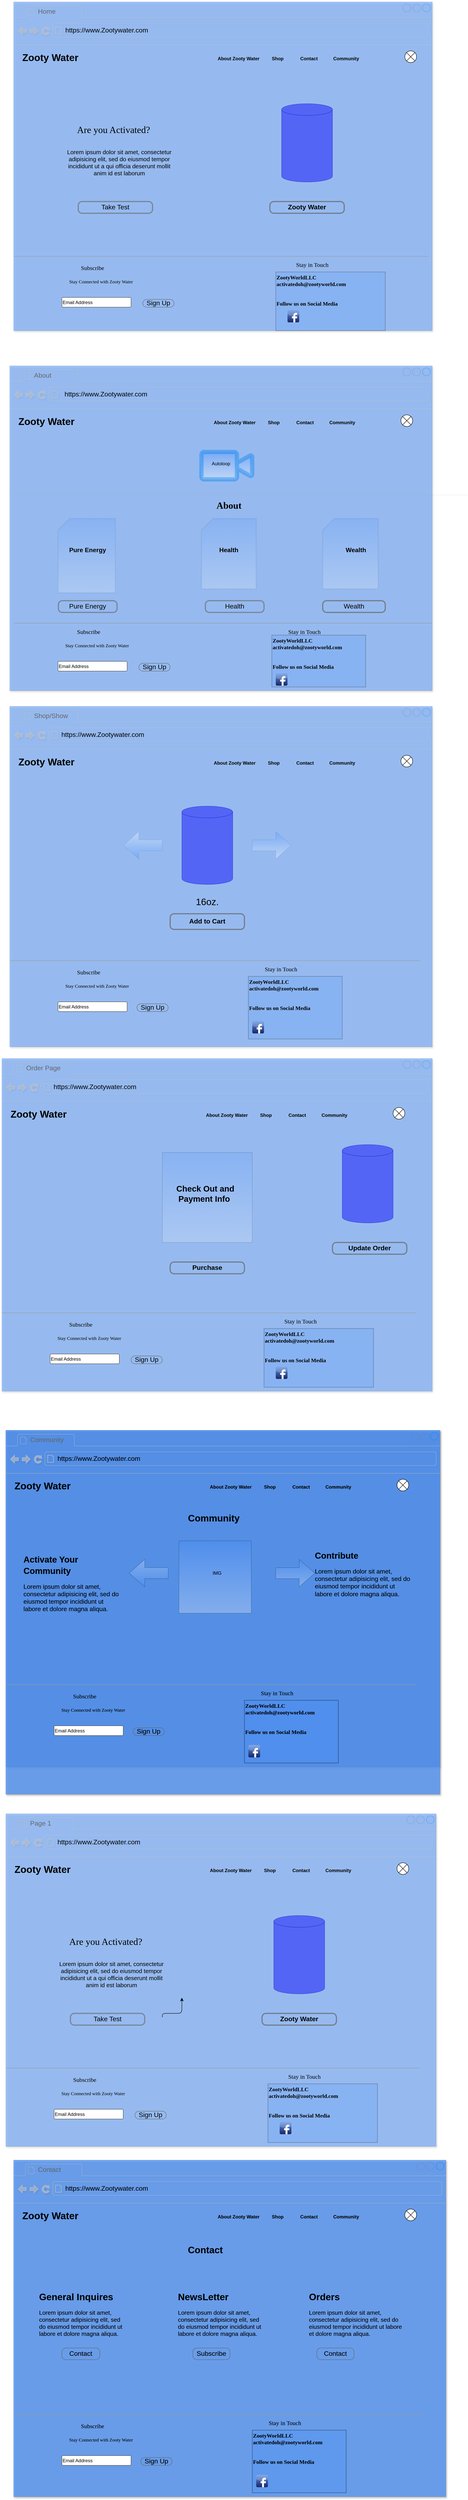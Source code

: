 <mxfile>
    <diagram id="Bkmkow826LwfUad28RLH" name="Page-1">
        <mxGraphModel dx="780" dy="2415" grid="1" gridSize="10" guides="1" tooltips="1" connect="1" arrows="1" fold="1" page="1" pageScale="1" pageWidth="850" pageHeight="1100" math="0" shadow="0">
            <root>
                <mxCell id="0"/>
                <mxCell id="1" parent="0"/>
                <mxCell id="142" value="" style="strokeWidth=1;shadow=1;dashed=0;align=center;html=1;shape=mxgraph.mockup.containers.browserWindow;rSize=0;mainText=,;recursiveResize=0;rounded=0;labelBackgroundColor=none;fontFamily=Verdana;fontSize=12;gradientDirection=north;opacity=50;strokeColor=#6C8EBF;fillColor=#4F95FF;" parent="1" vertex="1">
                    <mxGeometry x="10" y="2810" width="1110" height="860" as="geometry"/>
                </mxCell>
                <mxCell id="143" value="Community" style="strokeWidth=1;shadow=0;dashed=0;align=center;html=1;shape=mxgraph.mockup.containers.anchor;fontSize=17;fontColor=#666666;align=left;" parent="142" vertex="1">
                    <mxGeometry x="60" y="12" width="110" height="26" as="geometry"/>
                </mxCell>
                <mxCell id="144" value="&lt;font color=&quot;#000000&quot;&gt;https://www.Zootywater.com&lt;/font&gt;" style="strokeWidth=1;shadow=0;dashed=0;align=center;html=1;shape=mxgraph.mockup.containers.anchor;rSize=0;fontSize=17;fontColor=#666666;align=left;" parent="142" vertex="1">
                    <mxGeometry x="130" y="60" width="250" height="26" as="geometry"/>
                </mxCell>
                <mxCell id="145" value="&lt;font style=&quot;font-size: 25px&quot; face=&quot;Helvetica&quot;&gt;&lt;b&gt;Zooty Water&lt;/b&gt;&lt;/font&gt;" style="text;html=1;points=[];align=left;verticalAlign=top;spacingTop=-4;fontSize=30;fontFamily=Verdana" parent="142" vertex="1">
                    <mxGeometry x="20" y="120" width="270" height="40" as="geometry"/>
                </mxCell>
                <mxCell id="146" value="" style="verticalLabelPosition=bottom;shadow=0;dashed=0;align=center;html=1;verticalAlign=top;strokeWidth=1;shape=mxgraph.mockup.markup.line;strokeColor=#999999;rounded=0;labelBackgroundColor=none;fillColor=#ffffff;fontFamily=Verdana;fontSize=12;fontColor=#000000;" parent="142" vertex="1">
                    <mxGeometry y="640" width="1050" height="20" as="geometry"/>
                </mxCell>
                <mxCell id="147" value="Subscribe" style="text;html=1;points=[];align=left;verticalAlign=top;spacingTop=-4;fontSize=15;fontFamily=Verdana" parent="142" vertex="1">
                    <mxGeometry x="170" y="667.5" width="170" height="30" as="geometry"/>
                </mxCell>
                <mxCell id="148" value="Stay in Touch" style="text;html=1;points=[];align=left;verticalAlign=top;spacingTop=-4;fontSize=15;fontFamily=Verdana" parent="142" vertex="1">
                    <mxGeometry x="650" y="660" width="170" height="30" as="geometry"/>
                </mxCell>
                <mxCell id="149" value="&lt;font style=&quot;font-size: 14px&quot;&gt;&lt;b&gt;ZootyWorldLLC&lt;br&gt;activatedoh@zootyworld.com&lt;br&gt;&lt;br&gt;&lt;br&gt;Follow us on Social Media&lt;br&gt;&lt;/b&gt;&lt;br&gt;&lt;/font&gt;" style="whiteSpace=wrap;html=1;rounded=0;shadow=0;labelBackgroundColor=none;strokeWidth=2;fontFamily=Verdana;fontSize=12;align=left;verticalAlign=top;opacity=20;fillColor=#4F95FF;" parent="142" vertex="1">
                    <mxGeometry x="610" y="690" width="240" height="160" as="geometry"/>
                </mxCell>
                <mxCell id="150" value="Stay Connected with Zooty Water&amp;nbsp;" style="text;html=1;points=[];align=left;verticalAlign=top;spacingTop=-4;fontSize=12;fontFamily=Verdana;whiteSpace=wrap;" parent="142" vertex="1">
                    <mxGeometry x="140" y="705" width="470" height="40" as="geometry"/>
                </mxCell>
                <mxCell id="151" value="&lt;b&gt;About Zooty Water&lt;/b&gt;" style="text;html=1;strokeColor=none;fillColor=none;align=center;verticalAlign=middle;whiteSpace=wrap;rounded=0;" parent="142" vertex="1">
                    <mxGeometry x="520" y="130" width="110" height="30" as="geometry"/>
                </mxCell>
                <mxCell id="152" value="Shop" style="text;html=1;strokeColor=none;fillColor=none;align=center;verticalAlign=middle;whiteSpace=wrap;rounded=0;fontStyle=1" parent="142" vertex="1">
                    <mxGeometry x="600" y="130" width="150" height="30" as="geometry"/>
                </mxCell>
                <mxCell id="153" value="&lt;b&gt;Contact&lt;/b&gt;" style="text;html=1;strokeColor=none;fillColor=none;align=center;verticalAlign=middle;whiteSpace=wrap;rounded=0;" parent="142" vertex="1">
                    <mxGeometry x="710" y="130" width="90" height="30" as="geometry"/>
                </mxCell>
                <mxCell id="154" value="&lt;b&gt;Community&lt;/b&gt;" style="text;html=1;strokeColor=none;fillColor=none;align=center;verticalAlign=middle;whiteSpace=wrap;rounded=0;" parent="142" vertex="1">
                    <mxGeometry x="790" y="130" width="120" height="30" as="geometry"/>
                </mxCell>
                <mxCell id="155" value="" style="shape=sumEllipse;perimeter=ellipsePerimeter;whiteSpace=wrap;html=1;backgroundOutline=1;" parent="142" vertex="1">
                    <mxGeometry x="1000" y="125" width="30" height="30" as="geometry"/>
                </mxCell>
                <mxCell id="156" value="" style="shape=image;html=1;verticalAlign=top;verticalLabelPosition=bottom;labelBackgroundColor=#ffffff;imageAspect=0;aspect=fixed;image=https://cdn4.iconfinder.com/data/icons/general-office/91/General_Office_03-128.png" parent="142" vertex="1">
                    <mxGeometry x="20" y="705" width="95" height="95" as="geometry"/>
                </mxCell>
                <mxCell id="157" value="&lt;font style=&quot;font-size: 12px&quot;&gt;Email Address&lt;/font&gt;" style="strokeWidth=1;html=1;shadow=0;dashed=0;shape=mxgraph.ios.iTextInput;strokeColor=#444444;buttonText=;fontSize=8;whiteSpace=wrap;align=left;" parent="142" vertex="1">
                    <mxGeometry x="123.25" y="755" width="176.75" height="25" as="geometry"/>
                </mxCell>
                <mxCell id="158" value="" style="dashed=0;outlineConnect=0;html=1;align=center;labelPosition=center;verticalLabelPosition=bottom;verticalAlign=top;shape=mxgraph.webicons.facebook;fillColor=#6294E4;gradientColor=#1A2665;strokeWidth=12;" parent="142" vertex="1">
                    <mxGeometry x="620" y="804.3" width="30" height="31.4" as="geometry"/>
                </mxCell>
                <mxCell id="159" value="" style="shape=image;html=1;verticalAlign=top;verticalLabelPosition=bottom;labelBackgroundColor=#ffffff;imageAspect=0;aspect=fixed;image=https://cdn3.iconfinder.com/data/icons/social-media-2169/24/social_media_social_media_logo_instagram-128.png;strokeWidth=12;gradientColor=none;" parent="142" vertex="1">
                    <mxGeometry x="670" y="805" width="35" height="35" as="geometry"/>
                </mxCell>
                <mxCell id="160" value="" style="shape=image;html=1;verticalAlign=top;verticalLabelPosition=bottom;labelBackgroundColor=#ffffff;imageAspect=0;aspect=fixed;image=https://cdn3.iconfinder.com/data/icons/2018-social-media-logotypes/1000/2018_social_media_popular_app_logo_youtube-128.png;strokeWidth=12;gradientColor=none;" parent="142" vertex="1">
                    <mxGeometry x="730" y="804.3" width="38" height="38" as="geometry"/>
                </mxCell>
                <mxCell id="161" value="" style="shape=image;html=1;verticalAlign=top;verticalLabelPosition=bottom;labelBackgroundColor=#ffffff;imageAspect=0;aspect=fixed;image=https://cdn1.iconfinder.com/data/icons/science-technology-outline/91/Science__Technology_20-128.png;strokeWidth=12;gradientColor=none;" parent="142" vertex="1">
                    <mxGeometry x="790" y="805" width="40" height="40" as="geometry"/>
                </mxCell>
                <mxCell id="162" value="Sign Up" style="strokeWidth=1;shadow=0;dashed=0;align=center;html=1;shape=mxgraph.mockup.buttons.button;strokeColor=#666666;mainText=;buttonStyle=round;fontSize=17;fontStyle=0;fillColor=none;whiteSpace=wrap;rounded=0;labelBackgroundColor=none;" parent="142" vertex="1">
                    <mxGeometry x="325" y="760" width="80" height="20" as="geometry"/>
                </mxCell>
                <mxCell id="163" value="&lt;b&gt;&lt;font style=&quot;font-size: 24px&quot;&gt;Community&amp;nbsp;&lt;/font&gt;&lt;/b&gt;" style="text;html=1;strokeColor=none;fillColor=none;align=center;verticalAlign=middle;whiteSpace=wrap;rounded=0;shadow=0;opacity=20;" parent="142" vertex="1">
                    <mxGeometry x="450" y="200" width="170" height="50" as="geometry"/>
                </mxCell>
                <mxCell id="164" value="&lt;h1&gt;&lt;font style=&quot;font-size: 22px&quot;&gt;Activate Your Community&lt;/font&gt;&lt;span style=&quot;font-size: 23px&quot;&gt;&amp;nbsp;&lt;/span&gt;&lt;/h1&gt;&lt;p&gt;&lt;font style=&quot;font-size: 16px&quot;&gt;Lorem ipsum dolor sit amet, consectetur adipisicing elit, sed do eiusmod tempor incididunt ut labore et dolore magna aliqua.&lt;/font&gt;&lt;/p&gt;" style="text;html=1;strokeColor=none;fillColor=none;spacing=5;spacingTop=-20;whiteSpace=wrap;overflow=hidden;rounded=0;shadow=0;opacity=20;" parent="142" vertex="1">
                    <mxGeometry x="40" y="310" width="260" height="210" as="geometry"/>
                </mxCell>
                <mxCell id="165" value="" style="whiteSpace=wrap;html=1;aspect=fixed;shadow=0;strokeColor=#000000;strokeWidth=1;fillColor=#4F95FF;gradientColor=#ffffff;opacity=20;" parent="142" vertex="1">
                    <mxGeometry x="442.5" y="282.5" width="185" height="185" as="geometry"/>
                </mxCell>
                <mxCell id="166" value="" style="html=1;shadow=0;dashed=0;align=center;verticalAlign=middle;shape=mxgraph.arrows2.arrow;dy=0.6;dx=40;notch=0;strokeColor=#000000;strokeWidth=1;fillColor=#4F95FF;gradientColor=#ffffff;opacity=20;direction=west;" parent="142" vertex="1">
                    <mxGeometry x="315" y="330" width="100" height="70" as="geometry"/>
                </mxCell>
                <mxCell id="167" value="&lt;h1&gt;&lt;span style=&quot;font-size: 22px&quot;&gt;Contribute&lt;/span&gt;&lt;span style=&quot;font-size: 23px&quot;&gt;&amp;nbsp;&lt;/span&gt;&lt;/h1&gt;&lt;p&gt;&lt;font style=&quot;font-size: 16px&quot;&gt;Lorem ipsum dolor sit amet, consectetur adipisicing elit, sed do eiusmod tempor incididunt ut labore et dolore magna aliqua.&lt;/font&gt;&lt;/p&gt;" style="text;html=1;strokeColor=none;fillColor=none;spacing=5;spacingTop=-20;whiteSpace=wrap;overflow=hidden;rounded=0;shadow=0;opacity=20;" parent="142" vertex="1">
                    <mxGeometry x="785" y="300" width="260" height="210" as="geometry"/>
                </mxCell>
                <mxCell id="168" value="" style="html=1;shadow=0;dashed=0;align=center;verticalAlign=middle;shape=mxgraph.arrows2.arrow;dy=0.6;dx=40;notch=0;strokeColor=#000000;strokeWidth=1;fillColor=#4F95FF;gradientColor=#ffffff;opacity=20;" parent="1" vertex="1">
                    <mxGeometry x="700" y="3140" width="100" height="70" as="geometry"/>
                </mxCell>
                <mxCell id="169" value="" style="strokeWidth=1;shadow=1;dashed=0;align=center;html=1;shape=mxgraph.mockup.containers.browserWindow;rSize=0;mainText=,;recursiveResize=0;rounded=0;labelBackgroundColor=none;fontFamily=Verdana;fontSize=12;gradientDirection=north;opacity=50;strokeColor=#6C8EBF;fillColor=#4F95FF;" parent="1" vertex="1">
                    <mxGeometry x="10" y="3790" width="1100" height="850" as="geometry"/>
                </mxCell>
                <mxCell id="170" value="Page 1" style="strokeWidth=1;shadow=0;dashed=0;align=center;html=1;shape=mxgraph.mockup.containers.anchor;fontSize=17;fontColor=#666666;align=left;" parent="169" vertex="1">
                    <mxGeometry x="60" y="12" width="110" height="26" as="geometry"/>
                </mxCell>
                <mxCell id="171" value="&lt;font color=&quot;#000000&quot;&gt;https://www.Zootywater.com&lt;/font&gt;" style="strokeWidth=1;shadow=0;dashed=0;align=center;html=1;shape=mxgraph.mockup.containers.anchor;rSize=0;fontSize=17;fontColor=#666666;align=left;" parent="169" vertex="1">
                    <mxGeometry x="130" y="60" width="250" height="26" as="geometry"/>
                </mxCell>
                <mxCell id="172" value="&lt;font style=&quot;font-size: 25px&quot; face=&quot;Helvetica&quot;&gt;&lt;b&gt;Zooty Water&lt;/b&gt;&lt;/font&gt;" style="text;html=1;points=[];align=left;verticalAlign=top;spacingTop=-4;fontSize=30;fontFamily=Verdana" parent="169" vertex="1">
                    <mxGeometry x="20" y="120" width="270" height="40" as="geometry"/>
                </mxCell>
                <mxCell id="173" value="&lt;font style=&quot;font-size: 24px&quot;&gt;Are you Activated?&lt;/font&gt;" style="text;html=1;points=[];align=left;verticalAlign=top;spacingTop=-4;fontSize=15;fontFamily=Verdana" parent="169" vertex="1">
                    <mxGeometry x="160" y="310" width="250" height="30" as="geometry"/>
                </mxCell>
                <mxCell id="174" value="Take Test" style="strokeWidth=3;shadow=0;dashed=0;align=center;html=1;shape=mxgraph.mockup.buttons.button;strokeColor=#666666;mainText=;buttonStyle=round;fontSize=17;fontStyle=0;fillColor=none;whiteSpace=wrap;rounded=0;labelBackgroundColor=none;opacity=60;" parent="169" vertex="1">
                    <mxGeometry x="165" y="510" width="190" height="30" as="geometry"/>
                </mxCell>
                <mxCell id="175" value="&lt;b&gt;Zooty Water&lt;/b&gt;" style="strokeWidth=3;shadow=0;dashed=0;align=center;html=1;shape=mxgraph.mockup.buttons.button;strokeColor=#666666;mainText=;buttonStyle=round;fontSize=17;fontStyle=0;fillColor=none;whiteSpace=wrap;rounded=0;labelBackgroundColor=none;opacity=70;" parent="169" vertex="1">
                    <mxGeometry x="655" y="510" width="190" height="30" as="geometry"/>
                </mxCell>
                <mxCell id="176" value="" style="verticalLabelPosition=bottom;shadow=0;dashed=0;align=center;html=1;verticalAlign=top;strokeWidth=1;shape=mxgraph.mockup.markup.line;strokeColor=#999999;rounded=0;labelBackgroundColor=none;fillColor=#ffffff;fontFamily=Verdana;fontSize=12;fontColor=#000000;" parent="169" vertex="1">
                    <mxGeometry y="640" width="1060" height="20" as="geometry"/>
                </mxCell>
                <mxCell id="177" value="Subscribe" style="text;html=1;points=[];align=left;verticalAlign=top;spacingTop=-4;fontSize=15;fontFamily=Verdana" parent="169" vertex="1">
                    <mxGeometry x="170" y="667.5" width="170" height="30" as="geometry"/>
                </mxCell>
                <mxCell id="178" value="Stay in Touch" style="text;html=1;points=[];align=left;verticalAlign=top;spacingTop=-4;fontSize=15;fontFamily=Verdana" parent="169" vertex="1">
                    <mxGeometry x="720" y="660" width="170" height="30" as="geometry"/>
                </mxCell>
                <mxCell id="179" value="&lt;font style=&quot;font-size: 14px&quot;&gt;&lt;b&gt;ZootyWorldLLC&lt;br&gt;activatedoh@zootyworld.com&lt;br&gt;&lt;br&gt;&lt;br&gt;Follow us on Social Media&lt;br&gt;&lt;/b&gt;&lt;br&gt;&lt;/font&gt;" style="whiteSpace=wrap;html=1;rounded=0;shadow=0;labelBackgroundColor=none;strokeWidth=2;fontFamily=Verdana;fontSize=12;align=left;verticalAlign=top;opacity=20;fillColor=#4F95FF;" parent="169" vertex="1">
                    <mxGeometry x="670" y="690" width="280" height="150" as="geometry"/>
                </mxCell>
                <mxCell id="180" value="Stay Connected with Zooty Water&amp;nbsp;" style="text;html=1;points=[];align=left;verticalAlign=top;spacingTop=-4;fontSize=12;fontFamily=Verdana;whiteSpace=wrap;" parent="169" vertex="1">
                    <mxGeometry x="140" y="705" width="470" height="40" as="geometry"/>
                </mxCell>
                <mxCell id="181" value="&lt;b&gt;About Zooty Water&lt;/b&gt;" style="text;html=1;strokeColor=none;fillColor=none;align=center;verticalAlign=middle;whiteSpace=wrap;rounded=0;" parent="169" vertex="1">
                    <mxGeometry x="520" y="130" width="110" height="30" as="geometry"/>
                </mxCell>
                <mxCell id="182" value="Shop" style="text;html=1;strokeColor=none;fillColor=none;align=center;verticalAlign=middle;whiteSpace=wrap;rounded=0;fontStyle=1" parent="169" vertex="1">
                    <mxGeometry x="600" y="130" width="150" height="30" as="geometry"/>
                </mxCell>
                <mxCell id="183" value="&lt;b&gt;Contact&lt;/b&gt;" style="text;html=1;strokeColor=none;fillColor=none;align=center;verticalAlign=middle;whiteSpace=wrap;rounded=0;" parent="169" vertex="1">
                    <mxGeometry x="710" y="130" width="90" height="30" as="geometry"/>
                </mxCell>
                <mxCell id="184" value="&lt;b&gt;Community&lt;/b&gt;" style="text;html=1;strokeColor=none;fillColor=none;align=center;verticalAlign=middle;whiteSpace=wrap;rounded=0;" parent="169" vertex="1">
                    <mxGeometry x="790" y="130" width="120" height="30" as="geometry"/>
                </mxCell>
                <mxCell id="185" value="" style="shape=sumEllipse;perimeter=ellipsePerimeter;whiteSpace=wrap;html=1;backgroundOutline=1;" parent="169" vertex="1">
                    <mxGeometry x="1000" y="125" width="30" height="30" as="geometry"/>
                </mxCell>
                <mxCell id="186" value="&lt;span style=&quot;text-align: left&quot;&gt;&lt;font style=&quot;font-size: 15px&quot;&gt;Lorem ipsum dolor sit amet, consectetur adipisicing elit, sed do eiusmod tempor incididunt ut a qui officia deserunt mollit anim id est laborum&lt;/font&gt;&lt;/span&gt;" style="text;html=1;strokeColor=none;fillColor=none;align=center;verticalAlign=middle;whiteSpace=wrap;rounded=0;" parent="169" vertex="1">
                    <mxGeometry x="130" y="340" width="280" height="140" as="geometry"/>
                </mxCell>
                <mxCell id="187" value="" style="shape=cylinder3;whiteSpace=wrap;html=1;boundedLbl=1;backgroundOutline=1;size=15;strokeColor=#0D00BF;fillColor=#1212FC;opacity=50;" parent="169" vertex="1">
                    <mxGeometry x="685" y="260" width="130" height="200" as="geometry"/>
                </mxCell>
                <mxCell id="188" value="" style="shape=image;html=1;verticalAlign=top;verticalLabelPosition=bottom;labelBackgroundColor=#ffffff;imageAspect=0;aspect=fixed;image=https://cdn4.iconfinder.com/data/icons/general-office/91/General_Office_03-128.png" parent="169" vertex="1">
                    <mxGeometry x="20" y="705" width="95" height="95" as="geometry"/>
                </mxCell>
                <mxCell id="189" value="&lt;font style=&quot;font-size: 12px&quot;&gt;Email Address&lt;/font&gt;" style="strokeWidth=1;html=1;shadow=0;dashed=0;shape=mxgraph.ios.iTextInput;strokeColor=#444444;buttonText=;fontSize=8;whiteSpace=wrap;align=left;" parent="169" vertex="1">
                    <mxGeometry x="123.25" y="755" width="176.75" height="25" as="geometry"/>
                </mxCell>
                <mxCell id="190" value="" style="dashed=0;outlineConnect=0;html=1;align=center;labelPosition=center;verticalLabelPosition=bottom;verticalAlign=top;shape=mxgraph.webicons.facebook;fillColor=#6294E4;gradientColor=#1A2665;strokeWidth=12;" parent="169" vertex="1">
                    <mxGeometry x="700" y="787.35" width="30" height="31.4" as="geometry"/>
                </mxCell>
                <mxCell id="191" value="" style="shape=image;html=1;verticalAlign=top;verticalLabelPosition=bottom;labelBackgroundColor=#ffffff;imageAspect=0;aspect=fixed;image=https://cdn3.iconfinder.com/data/icons/social-media-2169/24/social_media_social_media_logo_instagram-128.png;strokeWidth=12;gradientColor=none;" parent="169" vertex="1">
                    <mxGeometry x="750" y="787.35" width="35" height="35" as="geometry"/>
                </mxCell>
                <mxCell id="192" value="" style="shape=image;html=1;verticalAlign=top;verticalLabelPosition=bottom;labelBackgroundColor=#ffffff;imageAspect=0;aspect=fixed;image=https://cdn3.iconfinder.com/data/icons/2018-social-media-logotypes/1000/2018_social_media_popular_app_logo_youtube-128.png;strokeWidth=12;gradientColor=none;" parent="169" vertex="1">
                    <mxGeometry x="807" y="785.85" width="38" height="38" as="geometry"/>
                </mxCell>
                <mxCell id="193" value="" style="shape=image;html=1;verticalAlign=top;verticalLabelPosition=bottom;labelBackgroundColor=#ffffff;imageAspect=0;aspect=fixed;image=https://cdn1.iconfinder.com/data/icons/science-technology-outline/91/Science__Technology_20-128.png;strokeWidth=12;gradientColor=none;" parent="169" vertex="1">
                    <mxGeometry x="870" y="787.35" width="40" height="40" as="geometry"/>
                </mxCell>
                <mxCell id="194" value="Sign Up" style="strokeWidth=1;shadow=0;dashed=0;align=center;html=1;shape=mxgraph.mockup.buttons.button;strokeColor=#666666;mainText=;buttonStyle=round;fontSize=17;fontStyle=0;fillColor=none;whiteSpace=wrap;rounded=0;labelBackgroundColor=none;" parent="169" vertex="1">
                    <mxGeometry x="330" y="760" width="80" height="20" as="geometry"/>
                </mxCell>
                <mxCell id="195" value="" style="edgeStyle=elbowEdgeStyle;elbow=vertical;endArrow=classic;html=1;" parent="1" edge="1">
                    <mxGeometry width="50" height="50" relative="1" as="geometry">
                        <mxPoint x="410" y="4310" as="sourcePoint"/>
                        <mxPoint x="460" y="4260" as="targetPoint"/>
                        <Array as="points">
                            <mxPoint x="460" y="4300"/>
                        </Array>
                    </mxGeometry>
                </mxCell>
                <mxCell id="196" value="IMG" style="text;html=1;strokeColor=none;fillColor=none;align=center;verticalAlign=middle;whiteSpace=wrap;rounded=0;shadow=0;opacity=20;" parent="1" vertex="1">
                    <mxGeometry x="505" y="3152.5" width="90" height="45" as="geometry"/>
                </mxCell>
                <mxCell id="283" value="" style="strokeWidth=1;shadow=1;dashed=0;align=center;html=1;shape=mxgraph.mockup.containers.browserWindow;rSize=0;mainText=,;recursiveResize=0;rounded=0;labelBackgroundColor=none;fontFamily=Verdana;fontSize=12;gradientDirection=north;opacity=50;strokeColor=#6C8EBF;fillColor=#4F95FF;" vertex="1" parent="1">
                    <mxGeometry x="10" y="2810" width="1110" height="930" as="geometry"/>
                </mxCell>
                <mxCell id="284" value="Community" style="strokeWidth=1;shadow=0;dashed=0;align=center;html=1;shape=mxgraph.mockup.containers.anchor;fontSize=17;fontColor=#666666;align=left;" vertex="1" parent="283">
                    <mxGeometry x="60" y="12" width="110" height="26" as="geometry"/>
                </mxCell>
                <mxCell id="285" value="&lt;font color=&quot;#000000&quot;&gt;https://www.Zootywater.com&lt;/font&gt;" style="strokeWidth=1;shadow=0;dashed=0;align=center;html=1;shape=mxgraph.mockup.containers.anchor;rSize=0;fontSize=17;fontColor=#666666;align=left;" vertex="1" parent="283">
                    <mxGeometry x="130" y="60" width="250" height="26" as="geometry"/>
                </mxCell>
                <mxCell id="286" value="&lt;font style=&quot;font-size: 25px&quot; face=&quot;Helvetica&quot;&gt;&lt;b&gt;Zooty Water&lt;/b&gt;&lt;/font&gt;" style="text;html=1;points=[];align=left;verticalAlign=top;spacingTop=-4;fontSize=30;fontFamily=Verdana" vertex="1" parent="283">
                    <mxGeometry x="20" y="120" width="270" height="40" as="geometry"/>
                </mxCell>
                <mxCell id="287" value="" style="verticalLabelPosition=bottom;shadow=0;dashed=0;align=center;html=1;verticalAlign=top;strokeWidth=1;shape=mxgraph.mockup.markup.line;strokeColor=#999999;rounded=0;labelBackgroundColor=none;fillColor=#ffffff;fontFamily=Verdana;fontSize=12;fontColor=#000000;" vertex="1" parent="283">
                    <mxGeometry y="640" width="1050" height="20" as="geometry"/>
                </mxCell>
                <mxCell id="288" value="Subscribe" style="text;html=1;points=[];align=left;verticalAlign=top;spacingTop=-4;fontSize=15;fontFamily=Verdana" vertex="1" parent="283">
                    <mxGeometry x="170" y="667.5" width="170" height="30" as="geometry"/>
                </mxCell>
                <mxCell id="289" value="Stay in Touch" style="text;html=1;points=[];align=left;verticalAlign=top;spacingTop=-4;fontSize=15;fontFamily=Verdana" vertex="1" parent="283">
                    <mxGeometry x="650" y="660" width="170" height="30" as="geometry"/>
                </mxCell>
                <mxCell id="290" value="&lt;font style=&quot;font-size: 14px&quot;&gt;&lt;b&gt;ZootyWorldLLC&lt;br&gt;activatedoh@zootyworld.com&lt;br&gt;&lt;br&gt;&lt;br&gt;Follow us on Social Media&lt;br&gt;&lt;/b&gt;&lt;br&gt;&lt;/font&gt;" style="whiteSpace=wrap;html=1;rounded=0;shadow=0;labelBackgroundColor=none;strokeWidth=2;fontFamily=Verdana;fontSize=12;align=left;verticalAlign=top;opacity=20;fillColor=#4F95FF;" vertex="1" parent="283">
                    <mxGeometry x="610" y="690" width="240" height="160" as="geometry"/>
                </mxCell>
                <mxCell id="291" value="Stay Connected with Zooty Water&amp;nbsp;" style="text;html=1;points=[];align=left;verticalAlign=top;spacingTop=-4;fontSize=12;fontFamily=Verdana;whiteSpace=wrap;" vertex="1" parent="283">
                    <mxGeometry x="140" y="705" width="470" height="40" as="geometry"/>
                </mxCell>
                <mxCell id="292" value="&lt;b&gt;About Zooty Water&lt;/b&gt;" style="text;html=1;strokeColor=none;fillColor=none;align=center;verticalAlign=middle;whiteSpace=wrap;rounded=0;" vertex="1" parent="283">
                    <mxGeometry x="520" y="130" width="110" height="30" as="geometry"/>
                </mxCell>
                <mxCell id="293" value="Shop" style="text;html=1;strokeColor=none;fillColor=none;align=center;verticalAlign=middle;whiteSpace=wrap;rounded=0;fontStyle=1" vertex="1" parent="283">
                    <mxGeometry x="600" y="130" width="150" height="30" as="geometry"/>
                </mxCell>
                <mxCell id="294" value="&lt;b&gt;Contact&lt;/b&gt;" style="text;html=1;strokeColor=none;fillColor=none;align=center;verticalAlign=middle;whiteSpace=wrap;rounded=0;" vertex="1" parent="283">
                    <mxGeometry x="710" y="130" width="90" height="30" as="geometry"/>
                </mxCell>
                <mxCell id="295" value="&lt;b&gt;Community&lt;/b&gt;" style="text;html=1;strokeColor=none;fillColor=none;align=center;verticalAlign=middle;whiteSpace=wrap;rounded=0;" vertex="1" parent="283">
                    <mxGeometry x="790" y="130" width="120" height="30" as="geometry"/>
                </mxCell>
                <mxCell id="296" value="" style="shape=sumEllipse;perimeter=ellipsePerimeter;whiteSpace=wrap;html=1;backgroundOutline=1;" vertex="1" parent="283">
                    <mxGeometry x="1000" y="125" width="30" height="30" as="geometry"/>
                </mxCell>
                <mxCell id="297" value="" style="shape=image;html=1;verticalAlign=top;verticalLabelPosition=bottom;labelBackgroundColor=#ffffff;imageAspect=0;aspect=fixed;image=https://cdn4.iconfinder.com/data/icons/general-office/91/General_Office_03-128.png" vertex="1" parent="283">
                    <mxGeometry x="20" y="705" width="95" height="95" as="geometry"/>
                </mxCell>
                <mxCell id="298" value="&lt;font style=&quot;font-size: 12px&quot;&gt;Email Address&lt;/font&gt;" style="strokeWidth=1;html=1;shadow=0;dashed=0;shape=mxgraph.ios.iTextInput;strokeColor=#444444;buttonText=;fontSize=8;whiteSpace=wrap;align=left;" vertex="1" parent="283">
                    <mxGeometry x="123.25" y="755" width="176.75" height="25" as="geometry"/>
                </mxCell>
                <mxCell id="299" value="" style="dashed=0;outlineConnect=0;html=1;align=center;labelPosition=center;verticalLabelPosition=bottom;verticalAlign=top;shape=mxgraph.webicons.facebook;fillColor=#6294E4;gradientColor=#1A2665;strokeWidth=12;" vertex="1" parent="283">
                    <mxGeometry x="620" y="804.3" width="30" height="31.4" as="geometry"/>
                </mxCell>
                <mxCell id="300" value="" style="shape=image;html=1;verticalAlign=top;verticalLabelPosition=bottom;labelBackgroundColor=#ffffff;imageAspect=0;aspect=fixed;image=https://cdn3.iconfinder.com/data/icons/social-media-2169/24/social_media_social_media_logo_instagram-128.png;strokeWidth=12;gradientColor=none;" vertex="1" parent="283">
                    <mxGeometry x="670" y="805" width="35" height="35" as="geometry"/>
                </mxCell>
                <mxCell id="301" value="" style="shape=image;html=1;verticalAlign=top;verticalLabelPosition=bottom;labelBackgroundColor=#ffffff;imageAspect=0;aspect=fixed;image=https://cdn3.iconfinder.com/data/icons/2018-social-media-logotypes/1000/2018_social_media_popular_app_logo_youtube-128.png;strokeWidth=12;gradientColor=none;" vertex="1" parent="283">
                    <mxGeometry x="730" y="804.3" width="38" height="38" as="geometry"/>
                </mxCell>
                <mxCell id="302" value="" style="shape=image;html=1;verticalAlign=top;verticalLabelPosition=bottom;labelBackgroundColor=#ffffff;imageAspect=0;aspect=fixed;image=https://cdn1.iconfinder.com/data/icons/science-technology-outline/91/Science__Technology_20-128.png;strokeWidth=12;gradientColor=none;" vertex="1" parent="283">
                    <mxGeometry x="790" y="805" width="40" height="40" as="geometry"/>
                </mxCell>
                <mxCell id="303" value="Sign Up" style="strokeWidth=1;shadow=0;dashed=0;align=center;html=1;shape=mxgraph.mockup.buttons.button;strokeColor=#666666;mainText=;buttonStyle=round;fontSize=17;fontStyle=0;fillColor=none;whiteSpace=wrap;rounded=0;labelBackgroundColor=none;" vertex="1" parent="283">
                    <mxGeometry x="325" y="760" width="80" height="20" as="geometry"/>
                </mxCell>
                <mxCell id="304" value="&lt;b&gt;&lt;font style=&quot;font-size: 24px&quot;&gt;Community&amp;nbsp;&lt;/font&gt;&lt;/b&gt;" style="text;html=1;strokeColor=none;fillColor=none;align=center;verticalAlign=middle;whiteSpace=wrap;rounded=0;shadow=0;opacity=20;" vertex="1" parent="283">
                    <mxGeometry x="450" y="200" width="170" height="50" as="geometry"/>
                </mxCell>
                <mxCell id="305" value="&lt;h1&gt;&lt;font style=&quot;font-size: 22px&quot;&gt;Activate Your Community&lt;/font&gt;&lt;span style=&quot;font-size: 23px&quot;&gt;&amp;nbsp;&lt;/span&gt;&lt;/h1&gt;&lt;p&gt;&lt;font style=&quot;font-size: 16px&quot;&gt;Lorem ipsum dolor sit amet, consectetur adipisicing elit, sed do eiusmod tempor incididunt ut labore et dolore magna aliqua.&lt;/font&gt;&lt;/p&gt;" style="text;html=1;strokeColor=none;fillColor=none;spacing=5;spacingTop=-20;whiteSpace=wrap;overflow=hidden;rounded=0;shadow=0;opacity=20;" vertex="1" parent="283">
                    <mxGeometry x="40" y="310" width="260" height="210" as="geometry"/>
                </mxCell>
                <mxCell id="306" value="" style="whiteSpace=wrap;html=1;aspect=fixed;shadow=0;strokeColor=#000000;strokeWidth=1;fillColor=#4F95FF;gradientColor=#ffffff;opacity=20;" vertex="1" parent="283">
                    <mxGeometry x="442.5" y="282.5" width="185" height="185" as="geometry"/>
                </mxCell>
                <mxCell id="307" value="" style="html=1;shadow=0;dashed=0;align=center;verticalAlign=middle;shape=mxgraph.arrows2.arrow;dy=0.6;dx=40;notch=0;strokeColor=#000000;strokeWidth=1;fillColor=#4F95FF;gradientColor=#ffffff;opacity=20;direction=west;" vertex="1" parent="283">
                    <mxGeometry x="315" y="330" width="100" height="70" as="geometry"/>
                </mxCell>
                <mxCell id="308" value="&lt;h1&gt;&lt;span style=&quot;font-size: 22px&quot;&gt;Contribute&lt;/span&gt;&lt;span style=&quot;font-size: 23px&quot;&gt;&amp;nbsp;&lt;/span&gt;&lt;/h1&gt;&lt;p&gt;&lt;font style=&quot;font-size: 16px&quot;&gt;Lorem ipsum dolor sit amet, consectetur adipisicing elit, sed do eiusmod tempor incididunt ut labore et dolore magna aliqua.&lt;/font&gt;&lt;/p&gt;" style="text;html=1;strokeColor=none;fillColor=none;spacing=5;spacingTop=-20;whiteSpace=wrap;overflow=hidden;rounded=0;shadow=0;opacity=20;" vertex="1" parent="283">
                    <mxGeometry x="785" y="300" width="260" height="210" as="geometry"/>
                </mxCell>
                <mxCell id="309" value="" style="html=1;shadow=0;dashed=0;align=center;verticalAlign=middle;shape=mxgraph.arrows2.arrow;dy=0.6;dx=40;notch=0;strokeColor=#000000;strokeWidth=1;fillColor=#4F95FF;gradientColor=#ffffff;opacity=20;" vertex="1" parent="1">
                    <mxGeometry x="700" y="3140" width="100" height="70" as="geometry"/>
                </mxCell>
                <mxCell id="310" value="IMG" style="text;html=1;strokeColor=none;fillColor=none;align=center;verticalAlign=middle;whiteSpace=wrap;rounded=0;shadow=0;opacity=20;" vertex="1" parent="1">
                    <mxGeometry x="505" y="3152.5" width="90" height="45" as="geometry"/>
                </mxCell>
                <mxCell id="311" value="" style="strokeWidth=1;shadow=1;dashed=0;align=center;html=1;shape=mxgraph.mockup.containers.browserWindow;rSize=0;mainText=,;recursiveResize=0;rounded=0;labelBackgroundColor=none;fontFamily=Verdana;fontSize=12;gradientDirection=north;opacity=50;strokeColor=#6C8EBF;fillColor=#4F95FF;" vertex="1" parent="1">
                    <mxGeometry x="30" y="4675" width="1105" height="860" as="geometry"/>
                </mxCell>
                <mxCell id="312" value="Contact" style="strokeWidth=1;shadow=0;dashed=0;align=center;html=1;shape=mxgraph.mockup.containers.anchor;fontSize=17;fontColor=#666666;align=left;" vertex="1" parent="311">
                    <mxGeometry x="60" y="12" width="110" height="26" as="geometry"/>
                </mxCell>
                <mxCell id="313" value="&lt;font color=&quot;#000000&quot;&gt;https://www.Zootywater.com&lt;/font&gt;" style="strokeWidth=1;shadow=0;dashed=0;align=center;html=1;shape=mxgraph.mockup.containers.anchor;rSize=0;fontSize=17;fontColor=#666666;align=left;" vertex="1" parent="311">
                    <mxGeometry x="130" y="60" width="250" height="26" as="geometry"/>
                </mxCell>
                <mxCell id="314" value="&lt;font style=&quot;font-size: 25px&quot; face=&quot;Helvetica&quot;&gt;&lt;b&gt;Zooty Water&lt;/b&gt;&lt;/font&gt;" style="text;html=1;points=[];align=left;verticalAlign=top;spacingTop=-4;fontSize=30;fontFamily=Verdana" vertex="1" parent="311">
                    <mxGeometry x="20" y="120" width="270" height="40" as="geometry"/>
                </mxCell>
                <mxCell id="315" value="" style="verticalLabelPosition=bottom;shadow=0;dashed=0;align=center;html=1;verticalAlign=top;strokeWidth=1;shape=mxgraph.mockup.markup.line;strokeColor=#999999;rounded=0;labelBackgroundColor=none;fillColor=#ffffff;fontFamily=Verdana;fontSize=12;fontColor=#000000;" vertex="1" parent="311">
                    <mxGeometry y="640" width="1050" height="20" as="geometry"/>
                </mxCell>
                <mxCell id="316" value="Subscribe" style="text;html=1;points=[];align=left;verticalAlign=top;spacingTop=-4;fontSize=15;fontFamily=Verdana" vertex="1" parent="311">
                    <mxGeometry x="170" y="667.5" width="170" height="30" as="geometry"/>
                </mxCell>
                <mxCell id="317" value="Stay in Touch" style="text;html=1;points=[];align=left;verticalAlign=top;spacingTop=-4;fontSize=15;fontFamily=Verdana" vertex="1" parent="311">
                    <mxGeometry x="650" y="660" width="170" height="30" as="geometry"/>
                </mxCell>
                <mxCell id="318" value="&lt;font style=&quot;font-size: 14px&quot;&gt;&lt;b&gt;ZootyWorldLLC&lt;br&gt;activatedoh@zootyworld.com&lt;br&gt;&lt;br&gt;&lt;br&gt;Follow us on Social Media&lt;br&gt;&lt;/b&gt;&lt;br&gt;&lt;/font&gt;" style="whiteSpace=wrap;html=1;rounded=0;shadow=0;labelBackgroundColor=none;strokeWidth=2;fontFamily=Verdana;fontSize=12;align=left;verticalAlign=top;opacity=20;fillColor=#4F95FF;" vertex="1" parent="311">
                    <mxGeometry x="610" y="690" width="240" height="160" as="geometry"/>
                </mxCell>
                <mxCell id="319" value="Stay Connected with Zooty Water&amp;nbsp;" style="text;html=1;points=[];align=left;verticalAlign=top;spacingTop=-4;fontSize=12;fontFamily=Verdana;whiteSpace=wrap;" vertex="1" parent="311">
                    <mxGeometry x="140" y="705" width="470" height="40" as="geometry"/>
                </mxCell>
                <mxCell id="320" value="&lt;b&gt;About Zooty Water&lt;/b&gt;" style="text;html=1;strokeColor=none;fillColor=none;align=center;verticalAlign=middle;whiteSpace=wrap;rounded=0;" vertex="1" parent="311">
                    <mxGeometry x="520" y="130" width="110" height="30" as="geometry"/>
                </mxCell>
                <mxCell id="321" value="Shop" style="text;html=1;strokeColor=none;fillColor=none;align=center;verticalAlign=middle;whiteSpace=wrap;rounded=0;fontStyle=1" vertex="1" parent="311">
                    <mxGeometry x="600" y="130" width="150" height="30" as="geometry"/>
                </mxCell>
                <mxCell id="322" value="&lt;b&gt;Contact&lt;/b&gt;" style="text;html=1;strokeColor=none;fillColor=none;align=center;verticalAlign=middle;whiteSpace=wrap;rounded=0;" vertex="1" parent="311">
                    <mxGeometry x="710" y="130" width="90" height="30" as="geometry"/>
                </mxCell>
                <mxCell id="323" value="&lt;b&gt;Community&lt;/b&gt;" style="text;html=1;strokeColor=none;fillColor=none;align=center;verticalAlign=middle;whiteSpace=wrap;rounded=0;" vertex="1" parent="311">
                    <mxGeometry x="790" y="130" width="120" height="30" as="geometry"/>
                </mxCell>
                <mxCell id="324" value="" style="shape=sumEllipse;perimeter=ellipsePerimeter;whiteSpace=wrap;html=1;backgroundOutline=1;" vertex="1" parent="311">
                    <mxGeometry x="1000" y="125" width="30" height="30" as="geometry"/>
                </mxCell>
                <mxCell id="325" value="" style="shape=image;html=1;verticalAlign=top;verticalLabelPosition=bottom;labelBackgroundColor=#ffffff;imageAspect=0;aspect=fixed;image=https://cdn4.iconfinder.com/data/icons/general-office/91/General_Office_03-128.png" vertex="1" parent="311">
                    <mxGeometry x="20" y="705" width="95" height="95" as="geometry"/>
                </mxCell>
                <mxCell id="326" value="&lt;font style=&quot;font-size: 12px&quot;&gt;Email Address&lt;/font&gt;" style="strokeWidth=1;html=1;shadow=0;dashed=0;shape=mxgraph.ios.iTextInput;strokeColor=#444444;buttonText=;fontSize=8;whiteSpace=wrap;align=left;" vertex="1" parent="311">
                    <mxGeometry x="123.25" y="755" width="176.75" height="25" as="geometry"/>
                </mxCell>
                <mxCell id="327" value="" style="dashed=0;outlineConnect=0;html=1;align=center;labelPosition=center;verticalLabelPosition=bottom;verticalAlign=top;shape=mxgraph.webicons.facebook;fillColor=#6294E4;gradientColor=#1A2665;strokeWidth=12;" vertex="1" parent="311">
                    <mxGeometry x="620" y="804.3" width="30" height="31.4" as="geometry"/>
                </mxCell>
                <mxCell id="328" value="" style="shape=image;html=1;verticalAlign=top;verticalLabelPosition=bottom;labelBackgroundColor=#ffffff;imageAspect=0;aspect=fixed;image=https://cdn3.iconfinder.com/data/icons/social-media-2169/24/social_media_social_media_logo_instagram-128.png;strokeWidth=12;gradientColor=none;" vertex="1" parent="311">
                    <mxGeometry x="670" y="805" width="35" height="35" as="geometry"/>
                </mxCell>
                <mxCell id="329" value="" style="shape=image;html=1;verticalAlign=top;verticalLabelPosition=bottom;labelBackgroundColor=#ffffff;imageAspect=0;aspect=fixed;image=https://cdn3.iconfinder.com/data/icons/2018-social-media-logotypes/1000/2018_social_media_popular_app_logo_youtube-128.png;strokeWidth=12;gradientColor=none;" vertex="1" parent="311">
                    <mxGeometry x="730" y="804.3" width="38" height="38" as="geometry"/>
                </mxCell>
                <mxCell id="330" value="" style="shape=image;html=1;verticalAlign=top;verticalLabelPosition=bottom;labelBackgroundColor=#ffffff;imageAspect=0;aspect=fixed;image=https://cdn1.iconfinder.com/data/icons/science-technology-outline/91/Science__Technology_20-128.png;strokeWidth=12;gradientColor=none;" vertex="1" parent="311">
                    <mxGeometry x="790" y="805" width="40" height="40" as="geometry"/>
                </mxCell>
                <mxCell id="331" value="Sign Up" style="strokeWidth=1;shadow=0;dashed=0;align=center;html=1;shape=mxgraph.mockup.buttons.button;strokeColor=#666666;mainText=;buttonStyle=round;fontSize=17;fontStyle=0;fillColor=none;whiteSpace=wrap;rounded=0;labelBackgroundColor=none;" vertex="1" parent="311">
                    <mxGeometry x="325" y="760" width="80" height="20" as="geometry"/>
                </mxCell>
                <mxCell id="332" value="&lt;h1&gt;NewsLetter&lt;/h1&gt;&lt;p&gt;&lt;font style=&quot;font-size: 15px&quot;&gt;Lorem ipsum dolor sit amet, consectetur adipisicing elit, sed do eiusmod tempor incididunt ut labore et dolore magna aliqua.&lt;/font&gt;&lt;/p&gt;" style="text;html=1;strokeColor=none;fillColor=none;spacing=5;spacingTop=-20;whiteSpace=wrap;overflow=hidden;rounded=0;shadow=0;opacity=20;" vertex="1" parent="311">
                    <mxGeometry x="415" y="330" width="225" height="140" as="geometry"/>
                </mxCell>
                <mxCell id="333" value="&lt;b&gt;&lt;font style=&quot;font-size: 24px&quot;&gt;Contact&lt;/font&gt;&lt;/b&gt;" style="text;html=1;strokeColor=none;fillColor=none;align=center;verticalAlign=middle;whiteSpace=wrap;rounded=0;shadow=0;opacity=20;" vertex="1" parent="311">
                    <mxGeometry x="415" y="180" width="150" height="100" as="geometry"/>
                </mxCell>
                <mxCell id="334" value="&lt;h1&gt;Orders&lt;/h1&gt;&lt;p&gt;&lt;font style=&quot;font-size: 15px&quot;&gt;Lorem ipsum dolor sit amet, consectetur adipisicing elit, sed do eiusmod tempor incididunt ut labore et dolore magna aliqua.&lt;/font&gt;&lt;/p&gt;" style="text;html=1;strokeColor=none;fillColor=none;spacing=5;spacingTop=-20;whiteSpace=wrap;overflow=hidden;rounded=0;shadow=0;opacity=20;" vertex="1" parent="311">
                    <mxGeometry x="750" y="330" width="250" height="190" as="geometry"/>
                </mxCell>
                <mxCell id="335" value="&lt;h1&gt;General Inquires&lt;/h1&gt;&lt;p&gt;&lt;font style=&quot;font-size: 15px&quot;&gt;Lorem ipsum dolor sit amet, consectetur adipisicing elit, sed do eiusmod tempor incididunt ut labore et dolore magna aliqua.&lt;/font&gt;&lt;/p&gt;" style="text;html=1;strokeColor=none;fillColor=none;spacing=5;spacingTop=-20;whiteSpace=wrap;overflow=hidden;rounded=0;shadow=0;opacity=20;" vertex="1" parent="311">
                    <mxGeometry x="60" y="330" width="230" height="170" as="geometry"/>
                </mxCell>
                <mxCell id="336" value="Contact" style="strokeWidth=1;shadow=0;dashed=0;align=center;html=1;shape=mxgraph.mockup.buttons.button;strokeColor=#666666;mainText=;buttonStyle=round;fontSize=17;fontStyle=0;fillColor=none;whiteSpace=wrap;rounded=0;labelBackgroundColor=none;" vertex="1" parent="311">
                    <mxGeometry x="123.25" y="480" width="96.75" height="30" as="geometry"/>
                </mxCell>
                <mxCell id="337" value="Subscribe" style="strokeWidth=1;shadow=0;dashed=0;align=center;html=1;shape=mxgraph.mockup.buttons.button;strokeColor=#666666;mainText=;buttonStyle=round;fontSize=17;fontStyle=0;fillColor=none;whiteSpace=wrap;rounded=0;labelBackgroundColor=none;" vertex="1" parent="311">
                    <mxGeometry x="458" y="480" width="95" height="30" as="geometry"/>
                </mxCell>
                <mxCell id="338" value="Contact" style="strokeWidth=1;shadow=0;dashed=0;align=center;html=1;shape=mxgraph.mockup.buttons.button;strokeColor=#666666;mainText=;buttonStyle=round;fontSize=17;fontStyle=0;fillColor=none;whiteSpace=wrap;rounded=0;labelBackgroundColor=none;" vertex="1" parent="311">
                    <mxGeometry x="775" y="480" width="95" height="30" as="geometry"/>
                </mxCell>
                <mxCell id="365" value="" style="strokeWidth=1;shadow=1;dashed=0;align=center;html=1;shape=mxgraph.mockup.containers.browserWindow;rSize=0;mainText=,;recursiveResize=0;rounded=0;labelBackgroundColor=none;fontFamily=Verdana;fontSize=12;gradientDirection=north;opacity=50;strokeColor=#6C8EBF;fillColor=#4F95FF;" vertex="1" parent="1">
                    <mxGeometry x="30" y="-840" width="1070" height="840" as="geometry"/>
                </mxCell>
                <mxCell id="366" value="Home" style="strokeWidth=1;shadow=0;dashed=0;align=center;html=1;shape=mxgraph.mockup.containers.anchor;fontSize=17;fontColor=#666666;align=left;" vertex="1" parent="365">
                    <mxGeometry x="60" y="12" width="110" height="26" as="geometry"/>
                </mxCell>
                <mxCell id="367" value="&lt;font color=&quot;#000000&quot;&gt;https://www.Zootywater.com&lt;/font&gt;" style="strokeWidth=1;shadow=0;dashed=0;align=center;html=1;shape=mxgraph.mockup.containers.anchor;rSize=0;fontSize=17;fontColor=#666666;align=left;" vertex="1" parent="365">
                    <mxGeometry x="130" y="60" width="250" height="26" as="geometry"/>
                </mxCell>
                <mxCell id="368" value="&lt;font style=&quot;font-size: 25px&quot; face=&quot;Helvetica&quot;&gt;&lt;b&gt;Zooty Water&lt;/b&gt;&lt;/font&gt;" style="text;html=1;points=[];align=left;verticalAlign=top;spacingTop=-4;fontSize=30;fontFamily=Verdana" vertex="1" parent="365">
                    <mxGeometry x="20" y="120" width="270" height="40" as="geometry"/>
                </mxCell>
                <mxCell id="369" value="&lt;font style=&quot;font-size: 24px&quot;&gt;Are you Activated?&lt;/font&gt;" style="text;html=1;points=[];align=left;verticalAlign=top;spacingTop=-4;fontSize=15;fontFamily=Verdana" vertex="1" parent="365">
                    <mxGeometry x="160" y="310" width="250" height="30" as="geometry"/>
                </mxCell>
                <mxCell id="370" value="Take Test" style="strokeWidth=3;shadow=0;dashed=0;align=center;html=1;shape=mxgraph.mockup.buttons.button;strokeColor=#666666;mainText=;buttonStyle=round;fontSize=17;fontStyle=0;fillColor=none;whiteSpace=wrap;rounded=0;labelBackgroundColor=none;opacity=60;" vertex="1" parent="365">
                    <mxGeometry x="165" y="510" width="190" height="30" as="geometry"/>
                </mxCell>
                <mxCell id="371" value="&lt;b&gt;Zooty Water&lt;/b&gt;" style="strokeWidth=3;shadow=0;dashed=0;align=center;html=1;shape=mxgraph.mockup.buttons.button;strokeColor=#666666;mainText=;buttonStyle=round;fontSize=17;fontStyle=0;fillColor=none;whiteSpace=wrap;rounded=0;labelBackgroundColor=none;opacity=70;" vertex="1" parent="365">
                    <mxGeometry x="655" y="510" width="190" height="30" as="geometry"/>
                </mxCell>
                <mxCell id="372" value="" style="verticalLabelPosition=bottom;shadow=0;dashed=0;align=center;html=1;verticalAlign=top;strokeWidth=1;shape=mxgraph.mockup.markup.line;strokeColor=#999999;rounded=0;labelBackgroundColor=none;fillColor=#ffffff;fontFamily=Verdana;fontSize=12;fontColor=#000000;" vertex="1" parent="365">
                    <mxGeometry y="640" width="1060" height="20" as="geometry"/>
                </mxCell>
                <mxCell id="373" value="Subscribe" style="text;html=1;points=[];align=left;verticalAlign=top;spacingTop=-4;fontSize=15;fontFamily=Verdana" vertex="1" parent="365">
                    <mxGeometry x="170" y="667.5" width="170" height="30" as="geometry"/>
                </mxCell>
                <mxCell id="374" value="Stay in Touch" style="text;html=1;points=[];align=left;verticalAlign=top;spacingTop=-4;fontSize=15;fontFamily=Verdana" vertex="1" parent="365">
                    <mxGeometry x="720" y="660" width="170" height="30" as="geometry"/>
                </mxCell>
                <mxCell id="375" value="&lt;font style=&quot;font-size: 14px&quot;&gt;&lt;b&gt;ZootyWorldLLC&lt;br&gt;activatedoh@zootyworld.com&lt;br&gt;&lt;br&gt;&lt;br&gt;Follow us on Social Media&lt;br&gt;&lt;/b&gt;&lt;br&gt;&lt;/font&gt;" style="whiteSpace=wrap;html=1;rounded=0;shadow=0;labelBackgroundColor=none;strokeWidth=2;fontFamily=Verdana;fontSize=12;align=left;verticalAlign=top;opacity=20;fillColor=#4F95FF;" vertex="1" parent="365">
                    <mxGeometry x="670" y="690" width="280" height="150" as="geometry"/>
                </mxCell>
                <mxCell id="376" value="Stay Connected with Zooty Water&amp;nbsp;" style="text;html=1;points=[];align=left;verticalAlign=top;spacingTop=-4;fontSize=12;fontFamily=Verdana;whiteSpace=wrap;" vertex="1" parent="365">
                    <mxGeometry x="140" y="705" width="470" height="40" as="geometry"/>
                </mxCell>
                <mxCell id="377" value="&lt;b&gt;About Zooty Water&lt;/b&gt;" style="text;html=1;strokeColor=none;fillColor=none;align=center;verticalAlign=middle;whiteSpace=wrap;rounded=0;" vertex="1" parent="365">
                    <mxGeometry x="520" y="130" width="110" height="30" as="geometry"/>
                </mxCell>
                <mxCell id="378" value="Shop" style="text;html=1;strokeColor=none;fillColor=none;align=center;verticalAlign=middle;whiteSpace=wrap;rounded=0;fontStyle=1" vertex="1" parent="365">
                    <mxGeometry x="600" y="130" width="150" height="30" as="geometry"/>
                </mxCell>
                <mxCell id="379" value="&lt;b&gt;Contact&lt;/b&gt;" style="text;html=1;strokeColor=none;fillColor=none;align=center;verticalAlign=middle;whiteSpace=wrap;rounded=0;" vertex="1" parent="365">
                    <mxGeometry x="710" y="130" width="90" height="30" as="geometry"/>
                </mxCell>
                <mxCell id="380" value="&lt;b&gt;Community&lt;/b&gt;" style="text;html=1;strokeColor=none;fillColor=none;align=center;verticalAlign=middle;whiteSpace=wrap;rounded=0;" vertex="1" parent="365">
                    <mxGeometry x="790" y="130" width="120" height="30" as="geometry"/>
                </mxCell>
                <mxCell id="381" value="" style="shape=sumEllipse;perimeter=ellipsePerimeter;whiteSpace=wrap;html=1;backgroundOutline=1;" vertex="1" parent="365">
                    <mxGeometry x="1000" y="125" width="30" height="30" as="geometry"/>
                </mxCell>
                <mxCell id="382" value="&lt;span style=&quot;text-align: left&quot;&gt;&lt;font style=&quot;font-size: 15px&quot;&gt;Lorem ipsum dolor sit amet, consectetur adipisicing elit, sed do eiusmod tempor incididunt ut a qui officia deserunt mollit anim id est laborum&lt;/font&gt;&lt;/span&gt;" style="text;html=1;strokeColor=none;fillColor=none;align=center;verticalAlign=middle;whiteSpace=wrap;rounded=0;" vertex="1" parent="365">
                    <mxGeometry x="130" y="340" width="280" height="140" as="geometry"/>
                </mxCell>
                <mxCell id="383" value="" style="shape=cylinder3;whiteSpace=wrap;html=1;boundedLbl=1;backgroundOutline=1;size=15;strokeColor=#0D00BF;fillColor=#1212FC;opacity=50;" vertex="1" parent="365">
                    <mxGeometry x="685" y="260" width="130" height="200" as="geometry"/>
                </mxCell>
                <mxCell id="384" value="" style="shape=image;html=1;verticalAlign=top;verticalLabelPosition=bottom;labelBackgroundColor=#ffffff;imageAspect=0;aspect=fixed;image=https://cdn4.iconfinder.com/data/icons/general-office/91/General_Office_03-128.png" vertex="1" parent="365">
                    <mxGeometry x="20" y="705" width="95" height="95" as="geometry"/>
                </mxCell>
                <mxCell id="385" value="&lt;font style=&quot;font-size: 12px&quot;&gt;Email Address&lt;/font&gt;" style="strokeWidth=1;html=1;shadow=0;dashed=0;shape=mxgraph.ios.iTextInput;strokeColor=#444444;buttonText=;fontSize=8;whiteSpace=wrap;align=left;" vertex="1" parent="365">
                    <mxGeometry x="123.25" y="755" width="176.75" height="25" as="geometry"/>
                </mxCell>
                <mxCell id="386" value="" style="dashed=0;outlineConnect=0;html=1;align=center;labelPosition=center;verticalLabelPosition=bottom;verticalAlign=top;shape=mxgraph.webicons.facebook;fillColor=#6294E4;gradientColor=#1A2665;strokeWidth=12;" vertex="1" parent="365">
                    <mxGeometry x="700" y="787.35" width="30" height="31.4" as="geometry"/>
                </mxCell>
                <mxCell id="387" value="" style="shape=image;html=1;verticalAlign=top;verticalLabelPosition=bottom;labelBackgroundColor=#ffffff;imageAspect=0;aspect=fixed;image=https://cdn3.iconfinder.com/data/icons/social-media-2169/24/social_media_social_media_logo_instagram-128.png;strokeWidth=12;gradientColor=none;" vertex="1" parent="365">
                    <mxGeometry x="750" y="787.35" width="35" height="35" as="geometry"/>
                </mxCell>
                <mxCell id="388" value="" style="shape=image;html=1;verticalAlign=top;verticalLabelPosition=bottom;labelBackgroundColor=#ffffff;imageAspect=0;aspect=fixed;image=https://cdn3.iconfinder.com/data/icons/2018-social-media-logotypes/1000/2018_social_media_popular_app_logo_youtube-128.png;strokeWidth=12;gradientColor=none;" vertex="1" parent="365">
                    <mxGeometry x="807" y="785.85" width="38" height="38" as="geometry"/>
                </mxCell>
                <mxCell id="389" value="" style="shape=image;html=1;verticalAlign=top;verticalLabelPosition=bottom;labelBackgroundColor=#ffffff;imageAspect=0;aspect=fixed;image=https://cdn1.iconfinder.com/data/icons/science-technology-outline/91/Science__Technology_20-128.png;strokeWidth=12;gradientColor=none;" vertex="1" parent="365">
                    <mxGeometry x="870" y="787.35" width="40" height="40" as="geometry"/>
                </mxCell>
                <mxCell id="390" value="Sign Up" style="strokeWidth=1;shadow=0;dashed=0;align=center;html=1;shape=mxgraph.mockup.buttons.button;strokeColor=#666666;mainText=;buttonStyle=round;fontSize=17;fontStyle=0;fillColor=none;whiteSpace=wrap;rounded=0;labelBackgroundColor=none;" vertex="1" parent="365">
                    <mxGeometry x="330" y="760" width="80" height="20" as="geometry"/>
                </mxCell>
                <mxCell id="391" value="" style="strokeWidth=1;shadow=1;dashed=0;align=center;html=1;shape=mxgraph.mockup.containers.browserWindow;rSize=0;mainText=,;recursiveResize=0;rounded=0;labelBackgroundColor=none;fontFamily=Verdana;fontSize=12;gradientDirection=north;opacity=50;strokeColor=#6C8EBF;fillColor=#4F95FF;" vertex="1" parent="1">
                    <mxGeometry x="20" y="960" width="1080" height="870" as="geometry"/>
                </mxCell>
                <mxCell id="392" value="Shop/Show" style="strokeWidth=1;shadow=0;dashed=0;align=center;html=1;shape=mxgraph.mockup.containers.anchor;fontSize=17;fontColor=#666666;align=left;" vertex="1" parent="391">
                    <mxGeometry x="60" y="12" width="110" height="26" as="geometry"/>
                </mxCell>
                <mxCell id="393" value="&lt;font color=&quot;#000000&quot;&gt;https://www.Zootywater.com&lt;/font&gt;" style="strokeWidth=1;shadow=0;dashed=0;align=center;html=1;shape=mxgraph.mockup.containers.anchor;rSize=0;fontSize=17;fontColor=#666666;align=left;" vertex="1" parent="391">
                    <mxGeometry x="130" y="60" width="250" height="26" as="geometry"/>
                </mxCell>
                <mxCell id="394" value="&lt;font style=&quot;font-size: 25px&quot; face=&quot;Helvetica&quot;&gt;&lt;b&gt;Zooty Water&lt;/b&gt;&lt;/font&gt;" style="text;html=1;points=[];align=left;verticalAlign=top;spacingTop=-4;fontSize=30;fontFamily=Verdana" vertex="1" parent="391">
                    <mxGeometry x="20" y="120" width="270" height="40" as="geometry"/>
                </mxCell>
                <mxCell id="395" value="&lt;b&gt;Add to Cart&lt;/b&gt;" style="strokeWidth=3;shadow=0;dashed=0;align=center;html=1;shape=mxgraph.mockup.buttons.button;strokeColor=#666666;mainText=;buttonStyle=round;fontSize=17;fontStyle=0;fillColor=none;whiteSpace=wrap;rounded=0;labelBackgroundColor=none;opacity=70;" vertex="1" parent="391">
                    <mxGeometry x="410" y="530" width="190" height="40" as="geometry"/>
                </mxCell>
                <mxCell id="396" value="" style="verticalLabelPosition=bottom;shadow=0;dashed=0;align=center;html=1;verticalAlign=top;strokeWidth=1;shape=mxgraph.mockup.markup.line;strokeColor=#999999;rounded=0;labelBackgroundColor=none;fillColor=#ffffff;fontFamily=Verdana;fontSize=12;fontColor=#000000;" vertex="1" parent="391">
                    <mxGeometry y="640" width="1050" height="20" as="geometry"/>
                </mxCell>
                <mxCell id="397" value="Subscribe" style="text;html=1;points=[];align=left;verticalAlign=top;spacingTop=-4;fontSize=15;fontFamily=Verdana" vertex="1" parent="391">
                    <mxGeometry x="170" y="667.5" width="170" height="30" as="geometry"/>
                </mxCell>
                <mxCell id="398" value="Stay in Touch" style="text;html=1;points=[];align=left;verticalAlign=top;spacingTop=-4;fontSize=15;fontFamily=Verdana" vertex="1" parent="391">
                    <mxGeometry x="650" y="660" width="170" height="30" as="geometry"/>
                </mxCell>
                <mxCell id="399" value="&lt;font style=&quot;font-size: 14px&quot;&gt;&lt;b&gt;ZootyWorldLLC&lt;br&gt;activatedoh@zootyworld.com&lt;br&gt;&lt;br&gt;&lt;br&gt;Follow us on Social Media&lt;br&gt;&lt;/b&gt;&lt;br&gt;&lt;/font&gt;" style="whiteSpace=wrap;html=1;rounded=0;shadow=0;labelBackgroundColor=none;strokeWidth=2;fontFamily=Verdana;fontSize=12;align=left;verticalAlign=top;opacity=20;fillColor=#4F95FF;" vertex="1" parent="391">
                    <mxGeometry x="610" y="690" width="240" height="160" as="geometry"/>
                </mxCell>
                <mxCell id="400" value="Stay Connected with Zooty Water&amp;nbsp;" style="text;html=1;points=[];align=left;verticalAlign=top;spacingTop=-4;fontSize=12;fontFamily=Verdana;whiteSpace=wrap;" vertex="1" parent="391">
                    <mxGeometry x="140" y="705" width="470" height="40" as="geometry"/>
                </mxCell>
                <mxCell id="401" value="&lt;b&gt;About Zooty Water&lt;/b&gt;" style="text;html=1;strokeColor=none;fillColor=none;align=center;verticalAlign=middle;whiteSpace=wrap;rounded=0;" vertex="1" parent="391">
                    <mxGeometry x="520" y="130" width="110" height="30" as="geometry"/>
                </mxCell>
                <mxCell id="402" value="Shop" style="text;html=1;strokeColor=none;fillColor=none;align=center;verticalAlign=middle;whiteSpace=wrap;rounded=0;fontStyle=1" vertex="1" parent="391">
                    <mxGeometry x="600" y="130" width="150" height="30" as="geometry"/>
                </mxCell>
                <mxCell id="403" value="&lt;b&gt;Contact&lt;/b&gt;" style="text;html=1;strokeColor=none;fillColor=none;align=center;verticalAlign=middle;whiteSpace=wrap;rounded=0;" vertex="1" parent="391">
                    <mxGeometry x="710" y="130" width="90" height="30" as="geometry"/>
                </mxCell>
                <mxCell id="404" value="&lt;b&gt;Community&lt;/b&gt;" style="text;html=1;strokeColor=none;fillColor=none;align=center;verticalAlign=middle;whiteSpace=wrap;rounded=0;" vertex="1" parent="391">
                    <mxGeometry x="790" y="130" width="120" height="30" as="geometry"/>
                </mxCell>
                <mxCell id="405" value="" style="shape=sumEllipse;perimeter=ellipsePerimeter;whiteSpace=wrap;html=1;backgroundOutline=1;" vertex="1" parent="391">
                    <mxGeometry x="1000" y="125" width="30" height="30" as="geometry"/>
                </mxCell>
                <mxCell id="406" value="" style="shape=cylinder3;whiteSpace=wrap;html=1;boundedLbl=1;backgroundOutline=1;size=15;strokeColor=#0D00BF;fillColor=#1212FC;opacity=50;" vertex="1" parent="391">
                    <mxGeometry x="440" y="255" width="130" height="200" as="geometry"/>
                </mxCell>
                <mxCell id="407" value="" style="shape=image;html=1;verticalAlign=top;verticalLabelPosition=bottom;labelBackgroundColor=#ffffff;imageAspect=0;aspect=fixed;image=https://cdn4.iconfinder.com/data/icons/general-office/91/General_Office_03-128.png" vertex="1" parent="391">
                    <mxGeometry x="20" y="705" width="95" height="95" as="geometry"/>
                </mxCell>
                <mxCell id="408" value="&lt;font style=&quot;font-size: 12px&quot;&gt;Email Address&lt;/font&gt;" style="strokeWidth=1;html=1;shadow=0;dashed=0;shape=mxgraph.ios.iTextInput;strokeColor=#444444;buttonText=;fontSize=8;whiteSpace=wrap;align=left;" vertex="1" parent="391">
                    <mxGeometry x="123.25" y="755" width="176.75" height="25" as="geometry"/>
                </mxCell>
                <mxCell id="409" value="" style="dashed=0;outlineConnect=0;html=1;align=center;labelPosition=center;verticalLabelPosition=bottom;verticalAlign=top;shape=mxgraph.webicons.facebook;fillColor=#6294E4;gradientColor=#1A2665;strokeWidth=12;" vertex="1" parent="391">
                    <mxGeometry x="620" y="804.3" width="30" height="31.4" as="geometry"/>
                </mxCell>
                <mxCell id="410" value="" style="shape=image;html=1;verticalAlign=top;verticalLabelPosition=bottom;labelBackgroundColor=#ffffff;imageAspect=0;aspect=fixed;image=https://cdn3.iconfinder.com/data/icons/social-media-2169/24/social_media_social_media_logo_instagram-128.png;strokeWidth=12;gradientColor=none;" vertex="1" parent="391">
                    <mxGeometry x="670" y="805" width="35" height="35" as="geometry"/>
                </mxCell>
                <mxCell id="411" value="" style="shape=image;html=1;verticalAlign=top;verticalLabelPosition=bottom;labelBackgroundColor=#ffffff;imageAspect=0;aspect=fixed;image=https://cdn3.iconfinder.com/data/icons/2018-social-media-logotypes/1000/2018_social_media_popular_app_logo_youtube-128.png;strokeWidth=12;gradientColor=none;" vertex="1" parent="391">
                    <mxGeometry x="730" y="804.3" width="38" height="38" as="geometry"/>
                </mxCell>
                <mxCell id="412" value="" style="shape=image;html=1;verticalAlign=top;verticalLabelPosition=bottom;labelBackgroundColor=#ffffff;imageAspect=0;aspect=fixed;image=https://cdn1.iconfinder.com/data/icons/science-technology-outline/91/Science__Technology_20-128.png;strokeWidth=12;gradientColor=none;" vertex="1" parent="391">
                    <mxGeometry x="790" y="805" width="40" height="40" as="geometry"/>
                </mxCell>
                <mxCell id="413" value="Sign Up" style="strokeWidth=1;shadow=0;dashed=0;align=center;html=1;shape=mxgraph.mockup.buttons.button;strokeColor=#666666;mainText=;buttonStyle=round;fontSize=17;fontStyle=0;fillColor=none;whiteSpace=wrap;rounded=0;labelBackgroundColor=none;" vertex="1" parent="391">
                    <mxGeometry x="325" y="760" width="80" height="20" as="geometry"/>
                </mxCell>
                <mxCell id="414" value="" style="html=1;shadow=0;dashed=0;align=center;verticalAlign=middle;shape=mxgraph.arrows2.arrow;dy=0.6;dx=40;notch=0;strokeColor=#6C8EBF;strokeWidth=1;fillColor=#4F95FF;gradientColor=#ffffff;opacity=40;rotation=-180;" vertex="1" parent="391">
                    <mxGeometry x="290" y="320" width="100" height="70" as="geometry"/>
                </mxCell>
                <mxCell id="415" value="" style="html=1;shadow=0;dashed=0;align=center;verticalAlign=middle;shape=mxgraph.arrows2.arrow;dy=0.6;dx=40;notch=0;strokeColor=#6C8EBF;strokeWidth=1;fillColor=#4F95FF;gradientColor=#ffffff;opacity=40;" vertex="1" parent="391">
                    <mxGeometry x="620" y="320" width="100" height="70" as="geometry"/>
                </mxCell>
                <mxCell id="416" value="&lt;font style=&quot;font-size: 24px&quot;&gt;16oz.&lt;/font&gt;" style="text;html=1;strokeColor=none;fillColor=none;align=center;verticalAlign=middle;whiteSpace=wrap;rounded=0;shadow=0;opacity=20;" vertex="1" parent="391">
                    <mxGeometry x="405" y="470" width="200" height="60" as="geometry"/>
                </mxCell>
                <mxCell id="417" value="" style="strokeWidth=1;shadow=1;dashed=0;align=center;html=1;shape=mxgraph.mockup.containers.browserWindow;rSize=0;mainText=,;recursiveResize=0;rounded=0;labelBackgroundColor=none;fontFamily=Verdana;fontSize=12;gradientDirection=north;opacity=50;strokeColor=#6C8EBF;fillColor=#4F95FF;" vertex="1" parent="1">
                    <mxGeometry x="20" y="90" width="1080" height="830" as="geometry"/>
                </mxCell>
                <mxCell id="418" value="About" style="strokeWidth=1;shadow=0;dashed=0;align=center;html=1;shape=mxgraph.mockup.containers.anchor;fontSize=17;fontColor=#666666;align=left;" vertex="1" parent="417">
                    <mxGeometry x="60" y="12" width="110" height="26" as="geometry"/>
                </mxCell>
                <mxCell id="419" value="&lt;font color=&quot;#000000&quot;&gt;https://www.Zootywater.com&lt;/font&gt;" style="strokeWidth=1;shadow=0;dashed=0;align=center;html=1;shape=mxgraph.mockup.containers.anchor;rSize=0;fontSize=17;fontColor=#666666;align=left;" vertex="1" parent="417">
                    <mxGeometry x="138" y="60" width="250" height="26" as="geometry"/>
                </mxCell>
                <mxCell id="420" value="&lt;font style=&quot;font-size: 25px&quot; face=&quot;Helvetica&quot;&gt;&lt;b&gt;Zooty Water&lt;/b&gt;&lt;/font&gt;" style="text;html=1;points=[];align=left;verticalAlign=top;spacingTop=-4;fontSize=30;fontFamily=Verdana" vertex="1" parent="417">
                    <mxGeometry x="20" y="120" width="270" height="40" as="geometry"/>
                </mxCell>
                <mxCell id="421" value="&lt;font size=&quot;1&quot;&gt;&lt;b style=&quot;font-size: 24px&quot;&gt;About&lt;/b&gt;&lt;/font&gt;" style="text;html=1;points=[];align=center;verticalAlign=top;spacingTop=-4;fontSize=15;fontFamily=Verdana" vertex="1" parent="417">
                    <mxGeometry x="475" y="340" width="170" height="30" as="geometry"/>
                </mxCell>
                <mxCell id="422" value="Pure Energy" style="strokeWidth=3;shadow=0;dashed=0;align=center;html=1;shape=mxgraph.mockup.buttons.button;strokeColor=#666666;mainText=;buttonStyle=round;fontSize=17;fontStyle=0;fillColor=none;whiteSpace=wrap;rounded=0;labelBackgroundColor=none;opacity=60;" vertex="1" parent="417">
                    <mxGeometry x="124.25" y="600" width="150" height="30" as="geometry"/>
                </mxCell>
                <mxCell id="423" value="Wealth" style="strokeWidth=3;shadow=0;dashed=0;align=center;html=1;shape=mxgraph.mockup.buttons.button;strokeColor=#666666;mainText=;buttonStyle=round;fontSize=17;fontStyle=0;fillColor=none;whiteSpace=wrap;rounded=0;labelBackgroundColor=none;opacity=70;" vertex="1" parent="417">
                    <mxGeometry x="800" y="600" width="160" height="30" as="geometry"/>
                </mxCell>
                <mxCell id="424" value="" style="verticalLabelPosition=bottom;shadow=0;dashed=0;align=center;html=1;verticalAlign=top;strokeWidth=1;shape=mxgraph.mockup.markup.line;strokeColor=#999999;rounded=0;labelBackgroundColor=none;fillColor=#ffffff;fontFamily=Verdana;fontSize=12;fontColor=#000000;" vertex="1" parent="417">
                    <mxGeometry x="10" y="647.5" width="1070" height="20" as="geometry"/>
                </mxCell>
                <mxCell id="425" value="Subscribe" style="text;html=1;points=[];align=left;verticalAlign=top;spacingTop=-4;fontSize=15;fontFamily=Verdana" vertex="1" parent="417">
                    <mxGeometry x="170" y="667.5" width="170" height="30" as="geometry"/>
                </mxCell>
                <mxCell id="426" value="Stay in Touch" style="text;html=1;points=[];align=left;verticalAlign=top;spacingTop=-4;fontSize=15;fontFamily=Verdana" vertex="1" parent="417">
                    <mxGeometry x="710" y="667.5" width="170" height="30" as="geometry"/>
                </mxCell>
                <mxCell id="427" value="&lt;font style=&quot;font-size: 14px&quot;&gt;&lt;b&gt;ZootyWorldLLC&lt;br&gt;activatedoh@zootyworld.com&lt;br&gt;&lt;br&gt;&lt;br&gt;Follow us on Social Media&lt;br&gt;&lt;/b&gt;&lt;br&gt;&lt;/font&gt;" style="whiteSpace=wrap;html=1;rounded=0;shadow=0;labelBackgroundColor=none;strokeWidth=2;fontFamily=Verdana;fontSize=12;align=left;verticalAlign=top;opacity=20;fillColor=#4F95FF;" vertex="1" parent="417">
                    <mxGeometry x="670" y="688.05" width="240" height="132.5" as="geometry"/>
                </mxCell>
                <mxCell id="428" value="Stay Connected with Zooty Water&amp;nbsp;" style="text;html=1;points=[];align=left;verticalAlign=top;spacingTop=-4;fontSize=12;fontFamily=Verdana;whiteSpace=wrap;" vertex="1" parent="417">
                    <mxGeometry x="140" y="705" width="470" height="40" as="geometry"/>
                </mxCell>
                <mxCell id="429" value="&lt;b&gt;About Zooty Water&lt;/b&gt;" style="text;html=1;strokeColor=none;fillColor=none;align=center;verticalAlign=middle;whiteSpace=wrap;rounded=0;" vertex="1" parent="417">
                    <mxGeometry x="520" y="130" width="110" height="30" as="geometry"/>
                </mxCell>
                <mxCell id="430" value="Shop" style="text;html=1;strokeColor=none;fillColor=none;align=center;verticalAlign=middle;whiteSpace=wrap;rounded=0;fontStyle=1" vertex="1" parent="417">
                    <mxGeometry x="600" y="130" width="150" height="30" as="geometry"/>
                </mxCell>
                <mxCell id="431" value="&lt;b&gt;Contact&lt;/b&gt;" style="text;html=1;strokeColor=none;fillColor=none;align=center;verticalAlign=middle;whiteSpace=wrap;rounded=0;" vertex="1" parent="417">
                    <mxGeometry x="710" y="130" width="90" height="30" as="geometry"/>
                </mxCell>
                <mxCell id="432" value="&lt;b&gt;Community&lt;/b&gt;" style="text;html=1;strokeColor=none;fillColor=none;align=center;verticalAlign=middle;whiteSpace=wrap;rounded=0;" vertex="1" parent="417">
                    <mxGeometry x="790" y="130" width="120" height="30" as="geometry"/>
                </mxCell>
                <mxCell id="433" value="" style="shape=sumEllipse;perimeter=ellipsePerimeter;whiteSpace=wrap;html=1;backgroundOutline=1;" vertex="1" parent="417">
                    <mxGeometry x="1000" y="125" width="30" height="30" as="geometry"/>
                </mxCell>
                <mxCell id="434" value="" style="shape=image;html=1;verticalAlign=top;verticalLabelPosition=bottom;labelBackgroundColor=#ffffff;imageAspect=0;aspect=fixed;image=https://cdn4.iconfinder.com/data/icons/general-office/91/General_Office_03-128.png" vertex="1" parent="417">
                    <mxGeometry x="20" y="705" width="95" height="95" as="geometry"/>
                </mxCell>
                <mxCell id="435" value="&lt;font style=&quot;font-size: 12px&quot;&gt;Email Address&lt;/font&gt;" style="strokeWidth=1;html=1;shadow=0;dashed=0;shape=mxgraph.ios.iTextInput;strokeColor=#444444;buttonText=;fontSize=8;whiteSpace=wrap;align=left;" vertex="1" parent="417">
                    <mxGeometry x="123.25" y="755" width="176.75" height="25" as="geometry"/>
                </mxCell>
                <mxCell id="436" value="" style="dashed=0;outlineConnect=0;html=1;align=center;labelPosition=center;verticalLabelPosition=bottom;verticalAlign=top;shape=mxgraph.webicons.facebook;fillColor=#6294E4;gradientColor=#1A2665;strokeWidth=12;" vertex="1" parent="417">
                    <mxGeometry x="680" y="785.55" width="30" height="31.4" as="geometry"/>
                </mxCell>
                <mxCell id="437" value="" style="shape=image;html=1;verticalAlign=top;verticalLabelPosition=bottom;labelBackgroundColor=#ffffff;imageAspect=0;aspect=fixed;image=https://cdn3.iconfinder.com/data/icons/social-media-2169/24/social_media_social_media_logo_instagram-128.png;strokeWidth=12;gradientColor=none;" vertex="1" parent="417">
                    <mxGeometry x="730" y="785.55" width="35" height="35" as="geometry"/>
                </mxCell>
                <mxCell id="438" value="" style="shape=image;html=1;verticalAlign=top;verticalLabelPosition=bottom;labelBackgroundColor=#ffffff;imageAspect=0;aspect=fixed;image=https://cdn3.iconfinder.com/data/icons/2018-social-media-logotypes/1000/2018_social_media_popular_app_logo_youtube-128.png;strokeWidth=12;gradientColor=none;" vertex="1" parent="417">
                    <mxGeometry x="776" y="784.05" width="38" height="38" as="geometry"/>
                </mxCell>
                <mxCell id="439" value="" style="shape=image;html=1;verticalAlign=top;verticalLabelPosition=bottom;labelBackgroundColor=#ffffff;imageAspect=0;aspect=fixed;image=https://cdn1.iconfinder.com/data/icons/science-technology-outline/91/Science__Technology_20-128.png;strokeWidth=12;gradientColor=none;" vertex="1" parent="417">
                    <mxGeometry x="828" y="785.55" width="40" height="40" as="geometry"/>
                </mxCell>
                <mxCell id="440" value="Sign Up" style="strokeWidth=1;shadow=0;dashed=0;align=center;html=1;shape=mxgraph.mockup.buttons.button;strokeColor=#666666;mainText=;buttonStyle=round;fontSize=17;fontStyle=0;fillColor=none;whiteSpace=wrap;rounded=0;labelBackgroundColor=none;" vertex="1" parent="417">
                    <mxGeometry x="330" y="760" width="80" height="20" as="geometry"/>
                </mxCell>
                <mxCell id="441" value="" style="shape=card;whiteSpace=wrap;html=1;shadow=0;strokeColor=#6C8EBF;strokeWidth=3;fillColor=#4F95FF;gradientColor=#ffffff;opacity=20;" vertex="1" parent="417">
                    <mxGeometry x="123.25" y="390" width="146.75" height="190" as="geometry"/>
                </mxCell>
                <mxCell id="442" value="" style="html=1;verticalLabelPosition=bottom;align=center;labelBackgroundColor=#ffffff;verticalAlign=top;strokeWidth=11;strokeColor=#0080F0;shadow=0;dashed=0;shape=mxgraph.ios7.icons.video_conversation;fillColor=#4F95FF;gradientColor=#ffffff;opacity=40;" vertex="1" parent="417">
                    <mxGeometry x="490" y="220" width="130" height="70" as="geometry"/>
                </mxCell>
                <mxCell id="443" value="&lt;font style=&quot;font-size: 16px&quot;&gt;&lt;b&gt;Pure Energy&lt;/b&gt;&lt;/font&gt;" style="text;html=1;strokeColor=none;fillColor=none;align=center;verticalAlign=middle;whiteSpace=wrap;rounded=0;shadow=0;opacity=20;" vertex="1" parent="417">
                    <mxGeometry x="134.25" y="420" width="130" height="100" as="geometry"/>
                </mxCell>
                <mxCell id="444" value="" style="verticalLabelPosition=bottom;shadow=0;dashed=0;align=center;html=1;verticalAlign=top;strokeWidth=1;shape=mxgraph.mockup.markup.line;strokeColor=#999999;rounded=0;labelBackgroundColor=none;fillColor=#ffffff;fontFamily=Verdana;fontSize=12;fontColor=#000000;opacity=20;" vertex="1" parent="417">
                    <mxGeometry x="10" y="320" width="1160" height="20" as="geometry"/>
                </mxCell>
                <mxCell id="445" value="" style="shape=card;whiteSpace=wrap;html=1;shadow=0;strokeColor=#6C8EBF;strokeWidth=3;fillColor=#4F95FF;gradientColor=#ffffff;opacity=20;" vertex="1" parent="417">
                    <mxGeometry x="490" y="390" width="140" height="180" as="geometry"/>
                </mxCell>
                <mxCell id="446" value="" style="shape=card;whiteSpace=wrap;html=1;shadow=0;strokeColor=#6C8EBF;strokeWidth=3;fillColor=#4F95FF;gradientColor=#ffffff;opacity=20;" vertex="1" parent="417">
                    <mxGeometry x="800" y="390" width="142" height="180" as="geometry"/>
                </mxCell>
                <mxCell id="447" value="Health" style="strokeWidth=3;shadow=0;dashed=0;align=center;html=1;shape=mxgraph.mockup.buttons.button;strokeColor=#666666;mainText=;buttonStyle=round;fontSize=17;fontStyle=0;fillColor=none;whiteSpace=wrap;rounded=0;labelBackgroundColor=none;opacity=60;" vertex="1" parent="417">
                    <mxGeometry x="500" y="600" width="150" height="30" as="geometry"/>
                </mxCell>
                <mxCell id="448" value="&lt;font style=&quot;font-size: 16px&quot;&gt;&lt;b&gt;Health&lt;/b&gt;&lt;/font&gt;" style="text;html=1;strokeColor=none;fillColor=none;align=center;verticalAlign=middle;whiteSpace=wrap;rounded=0;shadow=0;opacity=40;strokeWidth=1;" vertex="1" parent="417">
                    <mxGeometry x="495" y="430" width="130" height="80" as="geometry"/>
                </mxCell>
                <mxCell id="449" value="&lt;span style=&quot;font-size: 16px&quot;&gt;&lt;b&gt;Wealth&lt;/b&gt;&lt;/span&gt;" style="text;html=1;strokeColor=none;fillColor=none;align=center;verticalAlign=middle;whiteSpace=wrap;rounded=0;shadow=0;opacity=40;" vertex="1" parent="417">
                    <mxGeometry x="850" y="450" width="70" height="40" as="geometry"/>
                </mxCell>
                <mxCell id="450" value="Autoloop" style="text;html=1;strokeColor=none;fillColor=none;align=center;verticalAlign=middle;whiteSpace=wrap;rounded=0;shadow=0;opacity=40;" vertex="1" parent="1">
                    <mxGeometry x="540" y="330" width="40" height="20" as="geometry"/>
                </mxCell>
                <mxCell id="451" value="" style="strokeWidth=1;shadow=1;dashed=0;align=center;html=1;shape=mxgraph.mockup.containers.browserWindow;rSize=0;mainText=,;recursiveResize=0;rounded=0;labelBackgroundColor=none;fontFamily=Verdana;fontSize=12;gradientDirection=north;opacity=50;strokeColor=#6C8EBF;fillColor=#4F95FF;" vertex="1" parent="1">
                    <mxGeometry x="10" y="2810" width="1110" height="930" as="geometry"/>
                </mxCell>
                <mxCell id="452" value="Community" style="strokeWidth=1;shadow=0;dashed=0;align=center;html=1;shape=mxgraph.mockup.containers.anchor;fontSize=17;fontColor=#666666;align=left;" vertex="1" parent="451">
                    <mxGeometry x="60" y="12" width="110" height="26" as="geometry"/>
                </mxCell>
                <mxCell id="453" value="&lt;font color=&quot;#000000&quot;&gt;https://www.Zootywater.com&lt;/font&gt;" style="strokeWidth=1;shadow=0;dashed=0;align=center;html=1;shape=mxgraph.mockup.containers.anchor;rSize=0;fontSize=17;fontColor=#666666;align=left;" vertex="1" parent="451">
                    <mxGeometry x="130" y="60" width="250" height="26" as="geometry"/>
                </mxCell>
                <mxCell id="454" value="&lt;font style=&quot;font-size: 25px&quot; face=&quot;Helvetica&quot;&gt;&lt;b&gt;Zooty Water&lt;/b&gt;&lt;/font&gt;" style="text;html=1;points=[];align=left;verticalAlign=top;spacingTop=-4;fontSize=30;fontFamily=Verdana" vertex="1" parent="451">
                    <mxGeometry x="20" y="120" width="270" height="40" as="geometry"/>
                </mxCell>
                <mxCell id="455" value="" style="verticalLabelPosition=bottom;shadow=0;dashed=0;align=center;html=1;verticalAlign=top;strokeWidth=1;shape=mxgraph.mockup.markup.line;strokeColor=#999999;rounded=0;labelBackgroundColor=none;fillColor=#ffffff;fontFamily=Verdana;fontSize=12;fontColor=#000000;" vertex="1" parent="451">
                    <mxGeometry y="640" width="1050" height="20" as="geometry"/>
                </mxCell>
                <mxCell id="456" value="Subscribe" style="text;html=1;points=[];align=left;verticalAlign=top;spacingTop=-4;fontSize=15;fontFamily=Verdana" vertex="1" parent="451">
                    <mxGeometry x="170" y="667.5" width="170" height="30" as="geometry"/>
                </mxCell>
                <mxCell id="457" value="Stay in Touch" style="text;html=1;points=[];align=left;verticalAlign=top;spacingTop=-4;fontSize=15;fontFamily=Verdana" vertex="1" parent="451">
                    <mxGeometry x="650" y="660" width="170" height="30" as="geometry"/>
                </mxCell>
                <mxCell id="458" value="&lt;font style=&quot;font-size: 14px&quot;&gt;&lt;b&gt;ZootyWorldLLC&lt;br&gt;activatedoh@zootyworld.com&lt;br&gt;&lt;br&gt;&lt;br&gt;Follow us on Social Media&lt;br&gt;&lt;/b&gt;&lt;br&gt;&lt;/font&gt;" style="whiteSpace=wrap;html=1;rounded=0;shadow=0;labelBackgroundColor=none;strokeWidth=2;fontFamily=Verdana;fontSize=12;align=left;verticalAlign=top;opacity=20;fillColor=#4F95FF;" vertex="1" parent="451">
                    <mxGeometry x="610" y="690" width="240" height="160" as="geometry"/>
                </mxCell>
                <mxCell id="459" value="Stay Connected with Zooty Water&amp;nbsp;" style="text;html=1;points=[];align=left;verticalAlign=top;spacingTop=-4;fontSize=12;fontFamily=Verdana;whiteSpace=wrap;" vertex="1" parent="451">
                    <mxGeometry x="140" y="705" width="470" height="40" as="geometry"/>
                </mxCell>
                <mxCell id="460" value="&lt;b&gt;About Zooty Water&lt;/b&gt;" style="text;html=1;strokeColor=none;fillColor=none;align=center;verticalAlign=middle;whiteSpace=wrap;rounded=0;" vertex="1" parent="451">
                    <mxGeometry x="520" y="130" width="110" height="30" as="geometry"/>
                </mxCell>
                <mxCell id="461" value="Shop" style="text;html=1;strokeColor=none;fillColor=none;align=center;verticalAlign=middle;whiteSpace=wrap;rounded=0;fontStyle=1" vertex="1" parent="451">
                    <mxGeometry x="600" y="130" width="150" height="30" as="geometry"/>
                </mxCell>
                <mxCell id="462" value="&lt;b&gt;Contact&lt;/b&gt;" style="text;html=1;strokeColor=none;fillColor=none;align=center;verticalAlign=middle;whiteSpace=wrap;rounded=0;" vertex="1" parent="451">
                    <mxGeometry x="710" y="130" width="90" height="30" as="geometry"/>
                </mxCell>
                <mxCell id="463" value="&lt;b&gt;Community&lt;/b&gt;" style="text;html=1;strokeColor=none;fillColor=none;align=center;verticalAlign=middle;whiteSpace=wrap;rounded=0;" vertex="1" parent="451">
                    <mxGeometry x="790" y="130" width="120" height="30" as="geometry"/>
                </mxCell>
                <mxCell id="464" value="" style="shape=sumEllipse;perimeter=ellipsePerimeter;whiteSpace=wrap;html=1;backgroundOutline=1;" vertex="1" parent="451">
                    <mxGeometry x="1000" y="125" width="30" height="30" as="geometry"/>
                </mxCell>
                <mxCell id="465" value="" style="shape=image;html=1;verticalAlign=top;verticalLabelPosition=bottom;labelBackgroundColor=#ffffff;imageAspect=0;aspect=fixed;image=https://cdn4.iconfinder.com/data/icons/general-office/91/General_Office_03-128.png" vertex="1" parent="451">
                    <mxGeometry x="20" y="705" width="95" height="95" as="geometry"/>
                </mxCell>
                <mxCell id="466" value="&lt;font style=&quot;font-size: 12px&quot;&gt;Email Address&lt;/font&gt;" style="strokeWidth=1;html=1;shadow=0;dashed=0;shape=mxgraph.ios.iTextInput;strokeColor=#444444;buttonText=;fontSize=8;whiteSpace=wrap;align=left;" vertex="1" parent="451">
                    <mxGeometry x="123.25" y="755" width="176.75" height="25" as="geometry"/>
                </mxCell>
                <mxCell id="467" value="" style="dashed=0;outlineConnect=0;html=1;align=center;labelPosition=center;verticalLabelPosition=bottom;verticalAlign=top;shape=mxgraph.webicons.facebook;fillColor=#6294E4;gradientColor=#1A2665;strokeWidth=12;" vertex="1" parent="451">
                    <mxGeometry x="620" y="804.3" width="30" height="31.4" as="geometry"/>
                </mxCell>
                <mxCell id="468" value="" style="shape=image;html=1;verticalAlign=top;verticalLabelPosition=bottom;labelBackgroundColor=#ffffff;imageAspect=0;aspect=fixed;image=https://cdn3.iconfinder.com/data/icons/social-media-2169/24/social_media_social_media_logo_instagram-128.png;strokeWidth=12;gradientColor=none;" vertex="1" parent="451">
                    <mxGeometry x="670" y="805" width="35" height="35" as="geometry"/>
                </mxCell>
                <mxCell id="469" value="" style="shape=image;html=1;verticalAlign=top;verticalLabelPosition=bottom;labelBackgroundColor=#ffffff;imageAspect=0;aspect=fixed;image=https://cdn3.iconfinder.com/data/icons/2018-social-media-logotypes/1000/2018_social_media_popular_app_logo_youtube-128.png;strokeWidth=12;gradientColor=none;" vertex="1" parent="451">
                    <mxGeometry x="730" y="804.3" width="38" height="38" as="geometry"/>
                </mxCell>
                <mxCell id="470" value="" style="shape=image;html=1;verticalAlign=top;verticalLabelPosition=bottom;labelBackgroundColor=#ffffff;imageAspect=0;aspect=fixed;image=https://cdn1.iconfinder.com/data/icons/science-technology-outline/91/Science__Technology_20-128.png;strokeWidth=12;gradientColor=none;" vertex="1" parent="451">
                    <mxGeometry x="790" y="805" width="40" height="40" as="geometry"/>
                </mxCell>
                <mxCell id="471" value="Sign Up" style="strokeWidth=1;shadow=0;dashed=0;align=center;html=1;shape=mxgraph.mockup.buttons.button;strokeColor=#666666;mainText=;buttonStyle=round;fontSize=17;fontStyle=0;fillColor=none;whiteSpace=wrap;rounded=0;labelBackgroundColor=none;" vertex="1" parent="451">
                    <mxGeometry x="325" y="760" width="80" height="20" as="geometry"/>
                </mxCell>
                <mxCell id="472" value="&lt;b&gt;&lt;font style=&quot;font-size: 24px&quot;&gt;Community&amp;nbsp;&lt;/font&gt;&lt;/b&gt;" style="text;html=1;strokeColor=none;fillColor=none;align=center;verticalAlign=middle;whiteSpace=wrap;rounded=0;shadow=0;opacity=20;" vertex="1" parent="451">
                    <mxGeometry x="450" y="200" width="170" height="50" as="geometry"/>
                </mxCell>
                <mxCell id="473" value="&lt;h1&gt;&lt;font style=&quot;font-size: 22px&quot;&gt;Activate Your Community&lt;/font&gt;&lt;span style=&quot;font-size: 23px&quot;&gt;&amp;nbsp;&lt;/span&gt;&lt;/h1&gt;&lt;p&gt;&lt;font style=&quot;font-size: 16px&quot;&gt;Lorem ipsum dolor sit amet, consectetur adipisicing elit, sed do eiusmod tempor incididunt ut labore et dolore magna aliqua.&lt;/font&gt;&lt;/p&gt;" style="text;html=1;strokeColor=none;fillColor=none;spacing=5;spacingTop=-20;whiteSpace=wrap;overflow=hidden;rounded=0;shadow=0;opacity=20;" vertex="1" parent="451">
                    <mxGeometry x="40" y="310" width="260" height="210" as="geometry"/>
                </mxCell>
                <mxCell id="474" value="" style="whiteSpace=wrap;html=1;aspect=fixed;shadow=0;strokeColor=#000000;strokeWidth=1;fillColor=#4F95FF;gradientColor=#ffffff;opacity=20;" vertex="1" parent="451">
                    <mxGeometry x="442.5" y="282.5" width="185" height="185" as="geometry"/>
                </mxCell>
                <mxCell id="475" value="" style="html=1;shadow=0;dashed=0;align=center;verticalAlign=middle;shape=mxgraph.arrows2.arrow;dy=0.6;dx=40;notch=0;strokeColor=#000000;strokeWidth=1;fillColor=#4F95FF;gradientColor=#ffffff;opacity=20;direction=west;" vertex="1" parent="451">
                    <mxGeometry x="315" y="330" width="100" height="70" as="geometry"/>
                </mxCell>
                <mxCell id="476" value="&lt;h1&gt;&lt;span style=&quot;font-size: 22px&quot;&gt;Contribute&lt;/span&gt;&lt;span style=&quot;font-size: 23px&quot;&gt;&amp;nbsp;&lt;/span&gt;&lt;/h1&gt;&lt;p&gt;&lt;font style=&quot;font-size: 16px&quot;&gt;Lorem ipsum dolor sit amet, consectetur adipisicing elit, sed do eiusmod tempor incididunt ut labore et dolore magna aliqua.&lt;/font&gt;&lt;/p&gt;" style="text;html=1;strokeColor=none;fillColor=none;spacing=5;spacingTop=-20;whiteSpace=wrap;overflow=hidden;rounded=0;shadow=0;opacity=20;" vertex="1" parent="451">
                    <mxGeometry x="785" y="300" width="260" height="210" as="geometry"/>
                </mxCell>
                <mxCell id="477" value="" style="html=1;shadow=0;dashed=0;align=center;verticalAlign=middle;shape=mxgraph.arrows2.arrow;dy=0.6;dx=40;notch=0;strokeColor=#000000;strokeWidth=1;fillColor=#4F95FF;gradientColor=#ffffff;opacity=20;" vertex="1" parent="1">
                    <mxGeometry x="700" y="3140" width="100" height="70" as="geometry"/>
                </mxCell>
                <mxCell id="478" value="IMG" style="text;html=1;strokeColor=none;fillColor=none;align=center;verticalAlign=middle;whiteSpace=wrap;rounded=0;shadow=0;opacity=20;" vertex="1" parent="1">
                    <mxGeometry x="505" y="3152.5" width="90" height="45" as="geometry"/>
                </mxCell>
                <mxCell id="479" value="" style="strokeWidth=1;shadow=1;dashed=0;align=center;html=1;shape=mxgraph.mockup.containers.browserWindow;rSize=0;mainText=,;recursiveResize=0;rounded=0;labelBackgroundColor=none;fontFamily=Verdana;fontSize=12;gradientDirection=north;opacity=50;strokeColor=#6C8EBF;fillColor=#4F95FF;" vertex="1" parent="1">
                    <mxGeometry x="30" y="4675" width="1105" height="860" as="geometry"/>
                </mxCell>
                <mxCell id="480" value="Contact" style="strokeWidth=1;shadow=0;dashed=0;align=center;html=1;shape=mxgraph.mockup.containers.anchor;fontSize=17;fontColor=#666666;align=left;" vertex="1" parent="479">
                    <mxGeometry x="60" y="12" width="110" height="26" as="geometry"/>
                </mxCell>
                <mxCell id="481" value="&lt;font color=&quot;#000000&quot;&gt;https://www.Zootywater.com&lt;/font&gt;" style="strokeWidth=1;shadow=0;dashed=0;align=center;html=1;shape=mxgraph.mockup.containers.anchor;rSize=0;fontSize=17;fontColor=#666666;align=left;" vertex="1" parent="479">
                    <mxGeometry x="130" y="60" width="250" height="26" as="geometry"/>
                </mxCell>
                <mxCell id="482" value="&lt;font style=&quot;font-size: 25px&quot; face=&quot;Helvetica&quot;&gt;&lt;b&gt;Zooty Water&lt;/b&gt;&lt;/font&gt;" style="text;html=1;points=[];align=left;verticalAlign=top;spacingTop=-4;fontSize=30;fontFamily=Verdana" vertex="1" parent="479">
                    <mxGeometry x="20" y="120" width="270" height="40" as="geometry"/>
                </mxCell>
                <mxCell id="483" value="" style="verticalLabelPosition=bottom;shadow=0;dashed=0;align=center;html=1;verticalAlign=top;strokeWidth=1;shape=mxgraph.mockup.markup.line;strokeColor=#999999;rounded=0;labelBackgroundColor=none;fillColor=#ffffff;fontFamily=Verdana;fontSize=12;fontColor=#000000;" vertex="1" parent="479">
                    <mxGeometry y="640" width="1050" height="20" as="geometry"/>
                </mxCell>
                <mxCell id="484" value="Subscribe" style="text;html=1;points=[];align=left;verticalAlign=top;spacingTop=-4;fontSize=15;fontFamily=Verdana" vertex="1" parent="479">
                    <mxGeometry x="170" y="667.5" width="170" height="30" as="geometry"/>
                </mxCell>
                <mxCell id="485" value="Stay in Touch" style="text;html=1;points=[];align=left;verticalAlign=top;spacingTop=-4;fontSize=15;fontFamily=Verdana" vertex="1" parent="479">
                    <mxGeometry x="650" y="660" width="170" height="30" as="geometry"/>
                </mxCell>
                <mxCell id="486" value="&lt;font style=&quot;font-size: 14px&quot;&gt;&lt;b&gt;ZootyWorldLLC&lt;br&gt;activatedoh@zootyworld.com&lt;br&gt;&lt;br&gt;&lt;br&gt;Follow us on Social Media&lt;br&gt;&lt;/b&gt;&lt;br&gt;&lt;/font&gt;" style="whiteSpace=wrap;html=1;rounded=0;shadow=0;labelBackgroundColor=none;strokeWidth=2;fontFamily=Verdana;fontSize=12;align=left;verticalAlign=top;opacity=20;fillColor=#4F95FF;" vertex="1" parent="479">
                    <mxGeometry x="610" y="690" width="240" height="160" as="geometry"/>
                </mxCell>
                <mxCell id="487" value="Stay Connected with Zooty Water&amp;nbsp;" style="text;html=1;points=[];align=left;verticalAlign=top;spacingTop=-4;fontSize=12;fontFamily=Verdana;whiteSpace=wrap;" vertex="1" parent="479">
                    <mxGeometry x="140" y="705" width="470" height="40" as="geometry"/>
                </mxCell>
                <mxCell id="488" value="&lt;b&gt;About Zooty Water&lt;/b&gt;" style="text;html=1;strokeColor=none;fillColor=none;align=center;verticalAlign=middle;whiteSpace=wrap;rounded=0;" vertex="1" parent="479">
                    <mxGeometry x="520" y="130" width="110" height="30" as="geometry"/>
                </mxCell>
                <mxCell id="489" value="Shop" style="text;html=1;strokeColor=none;fillColor=none;align=center;verticalAlign=middle;whiteSpace=wrap;rounded=0;fontStyle=1" vertex="1" parent="479">
                    <mxGeometry x="600" y="130" width="150" height="30" as="geometry"/>
                </mxCell>
                <mxCell id="490" value="&lt;b&gt;Contact&lt;/b&gt;" style="text;html=1;strokeColor=none;fillColor=none;align=center;verticalAlign=middle;whiteSpace=wrap;rounded=0;" vertex="1" parent="479">
                    <mxGeometry x="710" y="130" width="90" height="30" as="geometry"/>
                </mxCell>
                <mxCell id="491" value="&lt;b&gt;Community&lt;/b&gt;" style="text;html=1;strokeColor=none;fillColor=none;align=center;verticalAlign=middle;whiteSpace=wrap;rounded=0;" vertex="1" parent="479">
                    <mxGeometry x="790" y="130" width="120" height="30" as="geometry"/>
                </mxCell>
                <mxCell id="492" value="" style="shape=sumEllipse;perimeter=ellipsePerimeter;whiteSpace=wrap;html=1;backgroundOutline=1;" vertex="1" parent="479">
                    <mxGeometry x="1000" y="125" width="30" height="30" as="geometry"/>
                </mxCell>
                <mxCell id="493" value="" style="shape=image;html=1;verticalAlign=top;verticalLabelPosition=bottom;labelBackgroundColor=#ffffff;imageAspect=0;aspect=fixed;image=https://cdn4.iconfinder.com/data/icons/general-office/91/General_Office_03-128.png" vertex="1" parent="479">
                    <mxGeometry x="20" y="705" width="95" height="95" as="geometry"/>
                </mxCell>
                <mxCell id="494" value="&lt;font style=&quot;font-size: 12px&quot;&gt;Email Address&lt;/font&gt;" style="strokeWidth=1;html=1;shadow=0;dashed=0;shape=mxgraph.ios.iTextInput;strokeColor=#444444;buttonText=;fontSize=8;whiteSpace=wrap;align=left;" vertex="1" parent="479">
                    <mxGeometry x="123.25" y="755" width="176.75" height="25" as="geometry"/>
                </mxCell>
                <mxCell id="495" value="" style="dashed=0;outlineConnect=0;html=1;align=center;labelPosition=center;verticalLabelPosition=bottom;verticalAlign=top;shape=mxgraph.webicons.facebook;fillColor=#6294E4;gradientColor=#1A2665;strokeWidth=12;" vertex="1" parent="479">
                    <mxGeometry x="620" y="804.3" width="30" height="31.4" as="geometry"/>
                </mxCell>
                <mxCell id="496" value="" style="shape=image;html=1;verticalAlign=top;verticalLabelPosition=bottom;labelBackgroundColor=#ffffff;imageAspect=0;aspect=fixed;image=https://cdn3.iconfinder.com/data/icons/social-media-2169/24/social_media_social_media_logo_instagram-128.png;strokeWidth=12;gradientColor=none;" vertex="1" parent="479">
                    <mxGeometry x="670" y="805" width="35" height="35" as="geometry"/>
                </mxCell>
                <mxCell id="497" value="" style="shape=image;html=1;verticalAlign=top;verticalLabelPosition=bottom;labelBackgroundColor=#ffffff;imageAspect=0;aspect=fixed;image=https://cdn3.iconfinder.com/data/icons/2018-social-media-logotypes/1000/2018_social_media_popular_app_logo_youtube-128.png;strokeWidth=12;gradientColor=none;" vertex="1" parent="479">
                    <mxGeometry x="730" y="804.3" width="38" height="38" as="geometry"/>
                </mxCell>
                <mxCell id="498" value="" style="shape=image;html=1;verticalAlign=top;verticalLabelPosition=bottom;labelBackgroundColor=#ffffff;imageAspect=0;aspect=fixed;image=https://cdn1.iconfinder.com/data/icons/science-technology-outline/91/Science__Technology_20-128.png;strokeWidth=12;gradientColor=none;" vertex="1" parent="479">
                    <mxGeometry x="790" y="805" width="40" height="40" as="geometry"/>
                </mxCell>
                <mxCell id="499" value="Sign Up" style="strokeWidth=1;shadow=0;dashed=0;align=center;html=1;shape=mxgraph.mockup.buttons.button;strokeColor=#666666;mainText=;buttonStyle=round;fontSize=17;fontStyle=0;fillColor=none;whiteSpace=wrap;rounded=0;labelBackgroundColor=none;" vertex="1" parent="479">
                    <mxGeometry x="325" y="760" width="80" height="20" as="geometry"/>
                </mxCell>
                <mxCell id="500" value="&lt;h1&gt;NewsLetter&lt;/h1&gt;&lt;p&gt;&lt;font style=&quot;font-size: 15px&quot;&gt;Lorem ipsum dolor sit amet, consectetur adipisicing elit, sed do eiusmod tempor incididunt ut labore et dolore magna aliqua.&lt;/font&gt;&lt;/p&gt;" style="text;html=1;strokeColor=none;fillColor=none;spacing=5;spacingTop=-20;whiteSpace=wrap;overflow=hidden;rounded=0;shadow=0;opacity=20;" vertex="1" parent="479">
                    <mxGeometry x="415" y="330" width="225" height="140" as="geometry"/>
                </mxCell>
                <mxCell id="501" value="&lt;b&gt;&lt;font style=&quot;font-size: 24px&quot;&gt;Contact&lt;/font&gt;&lt;/b&gt;" style="text;html=1;strokeColor=none;fillColor=none;align=center;verticalAlign=middle;whiteSpace=wrap;rounded=0;shadow=0;opacity=20;" vertex="1" parent="479">
                    <mxGeometry x="415" y="180" width="150" height="100" as="geometry"/>
                </mxCell>
                <mxCell id="502" value="&lt;h1&gt;Orders&lt;/h1&gt;&lt;p&gt;&lt;font style=&quot;font-size: 15px&quot;&gt;Lorem ipsum dolor sit amet, consectetur adipisicing elit, sed do eiusmod tempor incididunt ut labore et dolore magna aliqua.&lt;/font&gt;&lt;/p&gt;" style="text;html=1;strokeColor=none;fillColor=none;spacing=5;spacingTop=-20;whiteSpace=wrap;overflow=hidden;rounded=0;shadow=0;opacity=20;" vertex="1" parent="479">
                    <mxGeometry x="750" y="330" width="250" height="190" as="geometry"/>
                </mxCell>
                <mxCell id="503" value="&lt;h1&gt;General Inquires&lt;/h1&gt;&lt;p&gt;&lt;font style=&quot;font-size: 15px&quot;&gt;Lorem ipsum dolor sit amet, consectetur adipisicing elit, sed do eiusmod tempor incididunt ut labore et dolore magna aliqua.&lt;/font&gt;&lt;/p&gt;" style="text;html=1;strokeColor=none;fillColor=none;spacing=5;spacingTop=-20;whiteSpace=wrap;overflow=hidden;rounded=0;shadow=0;opacity=20;" vertex="1" parent="479">
                    <mxGeometry x="60" y="330" width="230" height="170" as="geometry"/>
                </mxCell>
                <mxCell id="504" value="Contact" style="strokeWidth=1;shadow=0;dashed=0;align=center;html=1;shape=mxgraph.mockup.buttons.button;strokeColor=#666666;mainText=;buttonStyle=round;fontSize=17;fontStyle=0;fillColor=none;whiteSpace=wrap;rounded=0;labelBackgroundColor=none;" vertex="1" parent="479">
                    <mxGeometry x="123.25" y="480" width="96.75" height="30" as="geometry"/>
                </mxCell>
                <mxCell id="505" value="Subscribe" style="strokeWidth=1;shadow=0;dashed=0;align=center;html=1;shape=mxgraph.mockup.buttons.button;strokeColor=#666666;mainText=;buttonStyle=round;fontSize=17;fontStyle=0;fillColor=none;whiteSpace=wrap;rounded=0;labelBackgroundColor=none;" vertex="1" parent="479">
                    <mxGeometry x="458" y="480" width="95" height="30" as="geometry"/>
                </mxCell>
                <mxCell id="506" value="Contact" style="strokeWidth=1;shadow=0;dashed=0;align=center;html=1;shape=mxgraph.mockup.buttons.button;strokeColor=#666666;mainText=;buttonStyle=round;fontSize=17;fontStyle=0;fillColor=none;whiteSpace=wrap;rounded=0;labelBackgroundColor=none;" vertex="1" parent="479">
                    <mxGeometry x="775" y="480" width="95" height="30" as="geometry"/>
                </mxCell>
                <mxCell id="507" value="" style="strokeWidth=1;shadow=1;dashed=0;align=center;html=1;shape=mxgraph.mockup.containers.browserWindow;rSize=0;mainText=,;recursiveResize=0;rounded=0;labelBackgroundColor=none;fontFamily=Verdana;fontSize=12;gradientDirection=north;opacity=50;strokeColor=#6C8EBF;fillColor=#4F95FF;" vertex="1" parent="1">
                    <mxGeometry y="1860" width="1100" height="850" as="geometry"/>
                </mxCell>
                <mxCell id="508" value="Order Page" style="strokeWidth=1;shadow=0;dashed=0;align=center;html=1;shape=mxgraph.mockup.containers.anchor;fontSize=17;fontColor=#666666;align=left;" vertex="1" parent="507">
                    <mxGeometry x="60" y="12" width="110" height="26" as="geometry"/>
                </mxCell>
                <mxCell id="509" value="&lt;font color=&quot;#000000&quot;&gt;https://www.Zootywater.com&lt;/font&gt;" style="strokeWidth=1;shadow=0;dashed=0;align=center;html=1;shape=mxgraph.mockup.containers.anchor;rSize=0;fontSize=17;fontColor=#666666;align=left;" vertex="1" parent="507">
                    <mxGeometry x="130" y="60" width="250" height="26" as="geometry"/>
                </mxCell>
                <mxCell id="510" value="&lt;font style=&quot;font-size: 25px&quot; face=&quot;Helvetica&quot;&gt;&lt;b&gt;Zooty Water&lt;/b&gt;&lt;/font&gt;" style="text;html=1;points=[];align=left;verticalAlign=top;spacingTop=-4;fontSize=30;fontFamily=Verdana" vertex="1" parent="507">
                    <mxGeometry x="20" y="120" width="270" height="40" as="geometry"/>
                </mxCell>
                <mxCell id="511" value="&lt;b&gt;Update Order&lt;/b&gt;" style="strokeWidth=3;shadow=0;dashed=0;align=center;html=1;shape=mxgraph.mockup.buttons.button;strokeColor=#666666;mainText=;buttonStyle=round;fontSize=17;fontStyle=0;fillColor=none;whiteSpace=wrap;rounded=0;labelBackgroundColor=none;opacity=70;" vertex="1" parent="507">
                    <mxGeometry x="845" y="470" width="190" height="30" as="geometry"/>
                </mxCell>
                <mxCell id="512" value="" style="verticalLabelPosition=bottom;shadow=0;dashed=0;align=center;html=1;verticalAlign=top;strokeWidth=1;shape=mxgraph.mockup.markup.line;strokeColor=#999999;rounded=0;labelBackgroundColor=none;fillColor=#ffffff;fontFamily=Verdana;fontSize=12;fontColor=#000000;" vertex="1" parent="507">
                    <mxGeometry y="640" width="1060" height="20" as="geometry"/>
                </mxCell>
                <mxCell id="513" value="Subscribe" style="text;html=1;points=[];align=left;verticalAlign=top;spacingTop=-4;fontSize=15;fontFamily=Verdana" vertex="1" parent="507">
                    <mxGeometry x="170" y="667.5" width="170" height="30" as="geometry"/>
                </mxCell>
                <mxCell id="514" value="Stay in Touch" style="text;html=1;points=[];align=left;verticalAlign=top;spacingTop=-4;fontSize=15;fontFamily=Verdana" vertex="1" parent="507">
                    <mxGeometry x="720" y="660" width="170" height="30" as="geometry"/>
                </mxCell>
                <mxCell id="515" value="&lt;font style=&quot;font-size: 14px&quot;&gt;&lt;b&gt;ZootyWorldLLC&lt;br&gt;activatedoh@zootyworld.com&lt;br&gt;&lt;br&gt;&lt;br&gt;Follow us on Social Media&lt;br&gt;&lt;/b&gt;&lt;br&gt;&lt;/font&gt;" style="whiteSpace=wrap;html=1;rounded=0;shadow=0;labelBackgroundColor=none;strokeWidth=2;fontFamily=Verdana;fontSize=12;align=left;verticalAlign=top;opacity=20;fillColor=#4F95FF;" vertex="1" parent="507">
                    <mxGeometry x="670" y="690" width="280" height="150" as="geometry"/>
                </mxCell>
                <mxCell id="516" value="Stay Connected with Zooty Water&amp;nbsp;" style="text;html=1;points=[];align=left;verticalAlign=top;spacingTop=-4;fontSize=12;fontFamily=Verdana;whiteSpace=wrap;" vertex="1" parent="507">
                    <mxGeometry x="140" y="705" width="470" height="40" as="geometry"/>
                </mxCell>
                <mxCell id="517" value="&lt;b&gt;About Zooty Water&lt;/b&gt;" style="text;html=1;strokeColor=none;fillColor=none;align=center;verticalAlign=middle;whiteSpace=wrap;rounded=0;" vertex="1" parent="507">
                    <mxGeometry x="520" y="130" width="110" height="30" as="geometry"/>
                </mxCell>
                <mxCell id="518" value="Shop" style="text;html=1;strokeColor=none;fillColor=none;align=center;verticalAlign=middle;whiteSpace=wrap;rounded=0;fontStyle=1" vertex="1" parent="507">
                    <mxGeometry x="600" y="130" width="150" height="30" as="geometry"/>
                </mxCell>
                <mxCell id="519" value="&lt;b&gt;Contact&lt;/b&gt;" style="text;html=1;strokeColor=none;fillColor=none;align=center;verticalAlign=middle;whiteSpace=wrap;rounded=0;" vertex="1" parent="507">
                    <mxGeometry x="710" y="130" width="90" height="30" as="geometry"/>
                </mxCell>
                <mxCell id="520" value="&lt;b&gt;Community&lt;/b&gt;" style="text;html=1;strokeColor=none;fillColor=none;align=center;verticalAlign=middle;whiteSpace=wrap;rounded=0;" vertex="1" parent="507">
                    <mxGeometry x="790" y="130" width="120" height="30" as="geometry"/>
                </mxCell>
                <mxCell id="521" value="" style="shape=sumEllipse;perimeter=ellipsePerimeter;whiteSpace=wrap;html=1;backgroundOutline=1;" vertex="1" parent="507">
                    <mxGeometry x="1000" y="125" width="30" height="30" as="geometry"/>
                </mxCell>
                <mxCell id="522" value="" style="shape=cylinder3;whiteSpace=wrap;html=1;boundedLbl=1;backgroundOutline=1;size=15;strokeColor=#0D00BF;fillColor=#1212FC;opacity=50;" vertex="1" parent="507">
                    <mxGeometry x="870" y="220" width="130" height="200" as="geometry"/>
                </mxCell>
                <mxCell id="523" value="" style="shape=image;html=1;verticalAlign=top;verticalLabelPosition=bottom;labelBackgroundColor=#ffffff;imageAspect=0;aspect=fixed;image=https://cdn4.iconfinder.com/data/icons/general-office/91/General_Office_03-128.png" vertex="1" parent="507">
                    <mxGeometry x="20" y="705" width="95" height="95" as="geometry"/>
                </mxCell>
                <mxCell id="524" value="&lt;font style=&quot;font-size: 12px&quot;&gt;Email Address&lt;/font&gt;" style="strokeWidth=1;html=1;shadow=0;dashed=0;shape=mxgraph.ios.iTextInput;strokeColor=#444444;buttonText=;fontSize=8;whiteSpace=wrap;align=left;" vertex="1" parent="507">
                    <mxGeometry x="123.25" y="755" width="176.75" height="25" as="geometry"/>
                </mxCell>
                <mxCell id="525" value="" style="dashed=0;outlineConnect=0;html=1;align=center;labelPosition=center;verticalLabelPosition=bottom;verticalAlign=top;shape=mxgraph.webicons.facebook;fillColor=#6294E4;gradientColor=#1A2665;strokeWidth=12;" vertex="1" parent="507">
                    <mxGeometry x="700" y="787.35" width="30" height="31.4" as="geometry"/>
                </mxCell>
                <mxCell id="526" value="" style="shape=image;html=1;verticalAlign=top;verticalLabelPosition=bottom;labelBackgroundColor=#ffffff;imageAspect=0;aspect=fixed;image=https://cdn3.iconfinder.com/data/icons/social-media-2169/24/social_media_social_media_logo_instagram-128.png;strokeWidth=12;gradientColor=none;" vertex="1" parent="507">
                    <mxGeometry x="750" y="787.35" width="35" height="35" as="geometry"/>
                </mxCell>
                <mxCell id="527" value="" style="shape=image;html=1;verticalAlign=top;verticalLabelPosition=bottom;labelBackgroundColor=#ffffff;imageAspect=0;aspect=fixed;image=https://cdn3.iconfinder.com/data/icons/2018-social-media-logotypes/1000/2018_social_media_popular_app_logo_youtube-128.png;strokeWidth=12;gradientColor=none;" vertex="1" parent="507">
                    <mxGeometry x="807" y="785.85" width="38" height="38" as="geometry"/>
                </mxCell>
                <mxCell id="528" value="" style="shape=image;html=1;verticalAlign=top;verticalLabelPosition=bottom;labelBackgroundColor=#ffffff;imageAspect=0;aspect=fixed;image=https://cdn1.iconfinder.com/data/icons/science-technology-outline/91/Science__Technology_20-128.png;strokeWidth=12;gradientColor=none;" vertex="1" parent="507">
                    <mxGeometry x="870" y="787.35" width="40" height="40" as="geometry"/>
                </mxCell>
                <mxCell id="529" value="Sign Up" style="strokeWidth=1;shadow=0;dashed=0;align=center;html=1;shape=mxgraph.mockup.buttons.button;strokeColor=#666666;mainText=;buttonStyle=round;fontSize=17;fontStyle=0;fillColor=none;whiteSpace=wrap;rounded=0;labelBackgroundColor=none;" vertex="1" parent="507">
                    <mxGeometry x="330" y="760" width="80" height="20" as="geometry"/>
                </mxCell>
                <mxCell id="530" value="" style="whiteSpace=wrap;html=1;aspect=fixed;shadow=0;strokeColor=#000000;strokeWidth=1;fillColor=#4F95FF;gradientColor=#ffffff;opacity=20;" vertex="1" parent="507">
                    <mxGeometry x="410" y="240" width="230" height="230" as="geometry"/>
                </mxCell>
                <mxCell id="531" value="&lt;b&gt;Purchase&lt;/b&gt;" style="strokeWidth=3;shadow=0;dashed=0;align=center;html=1;shape=mxgraph.mockup.buttons.button;strokeColor=#666666;mainText=;buttonStyle=round;fontSize=17;fontStyle=0;fillColor=none;whiteSpace=wrap;rounded=0;labelBackgroundColor=none;opacity=70;" vertex="1" parent="507">
                    <mxGeometry x="430" y="520" width="190" height="30" as="geometry"/>
                </mxCell>
                <mxCell id="532" value="&lt;font style=&quot;font-size: 21px&quot;&gt;&lt;b&gt;Check Out and Payment Info&amp;nbsp;&lt;/b&gt;&lt;/font&gt;" style="text;html=1;strokeColor=none;fillColor=none;align=center;verticalAlign=middle;whiteSpace=wrap;rounded=0;" vertex="1" parent="507">
                    <mxGeometry x="410" y="280" width="220" height="130" as="geometry"/>
                </mxCell>
            </root>
        </mxGraphModel>
    </diagram>
</mxfile>
